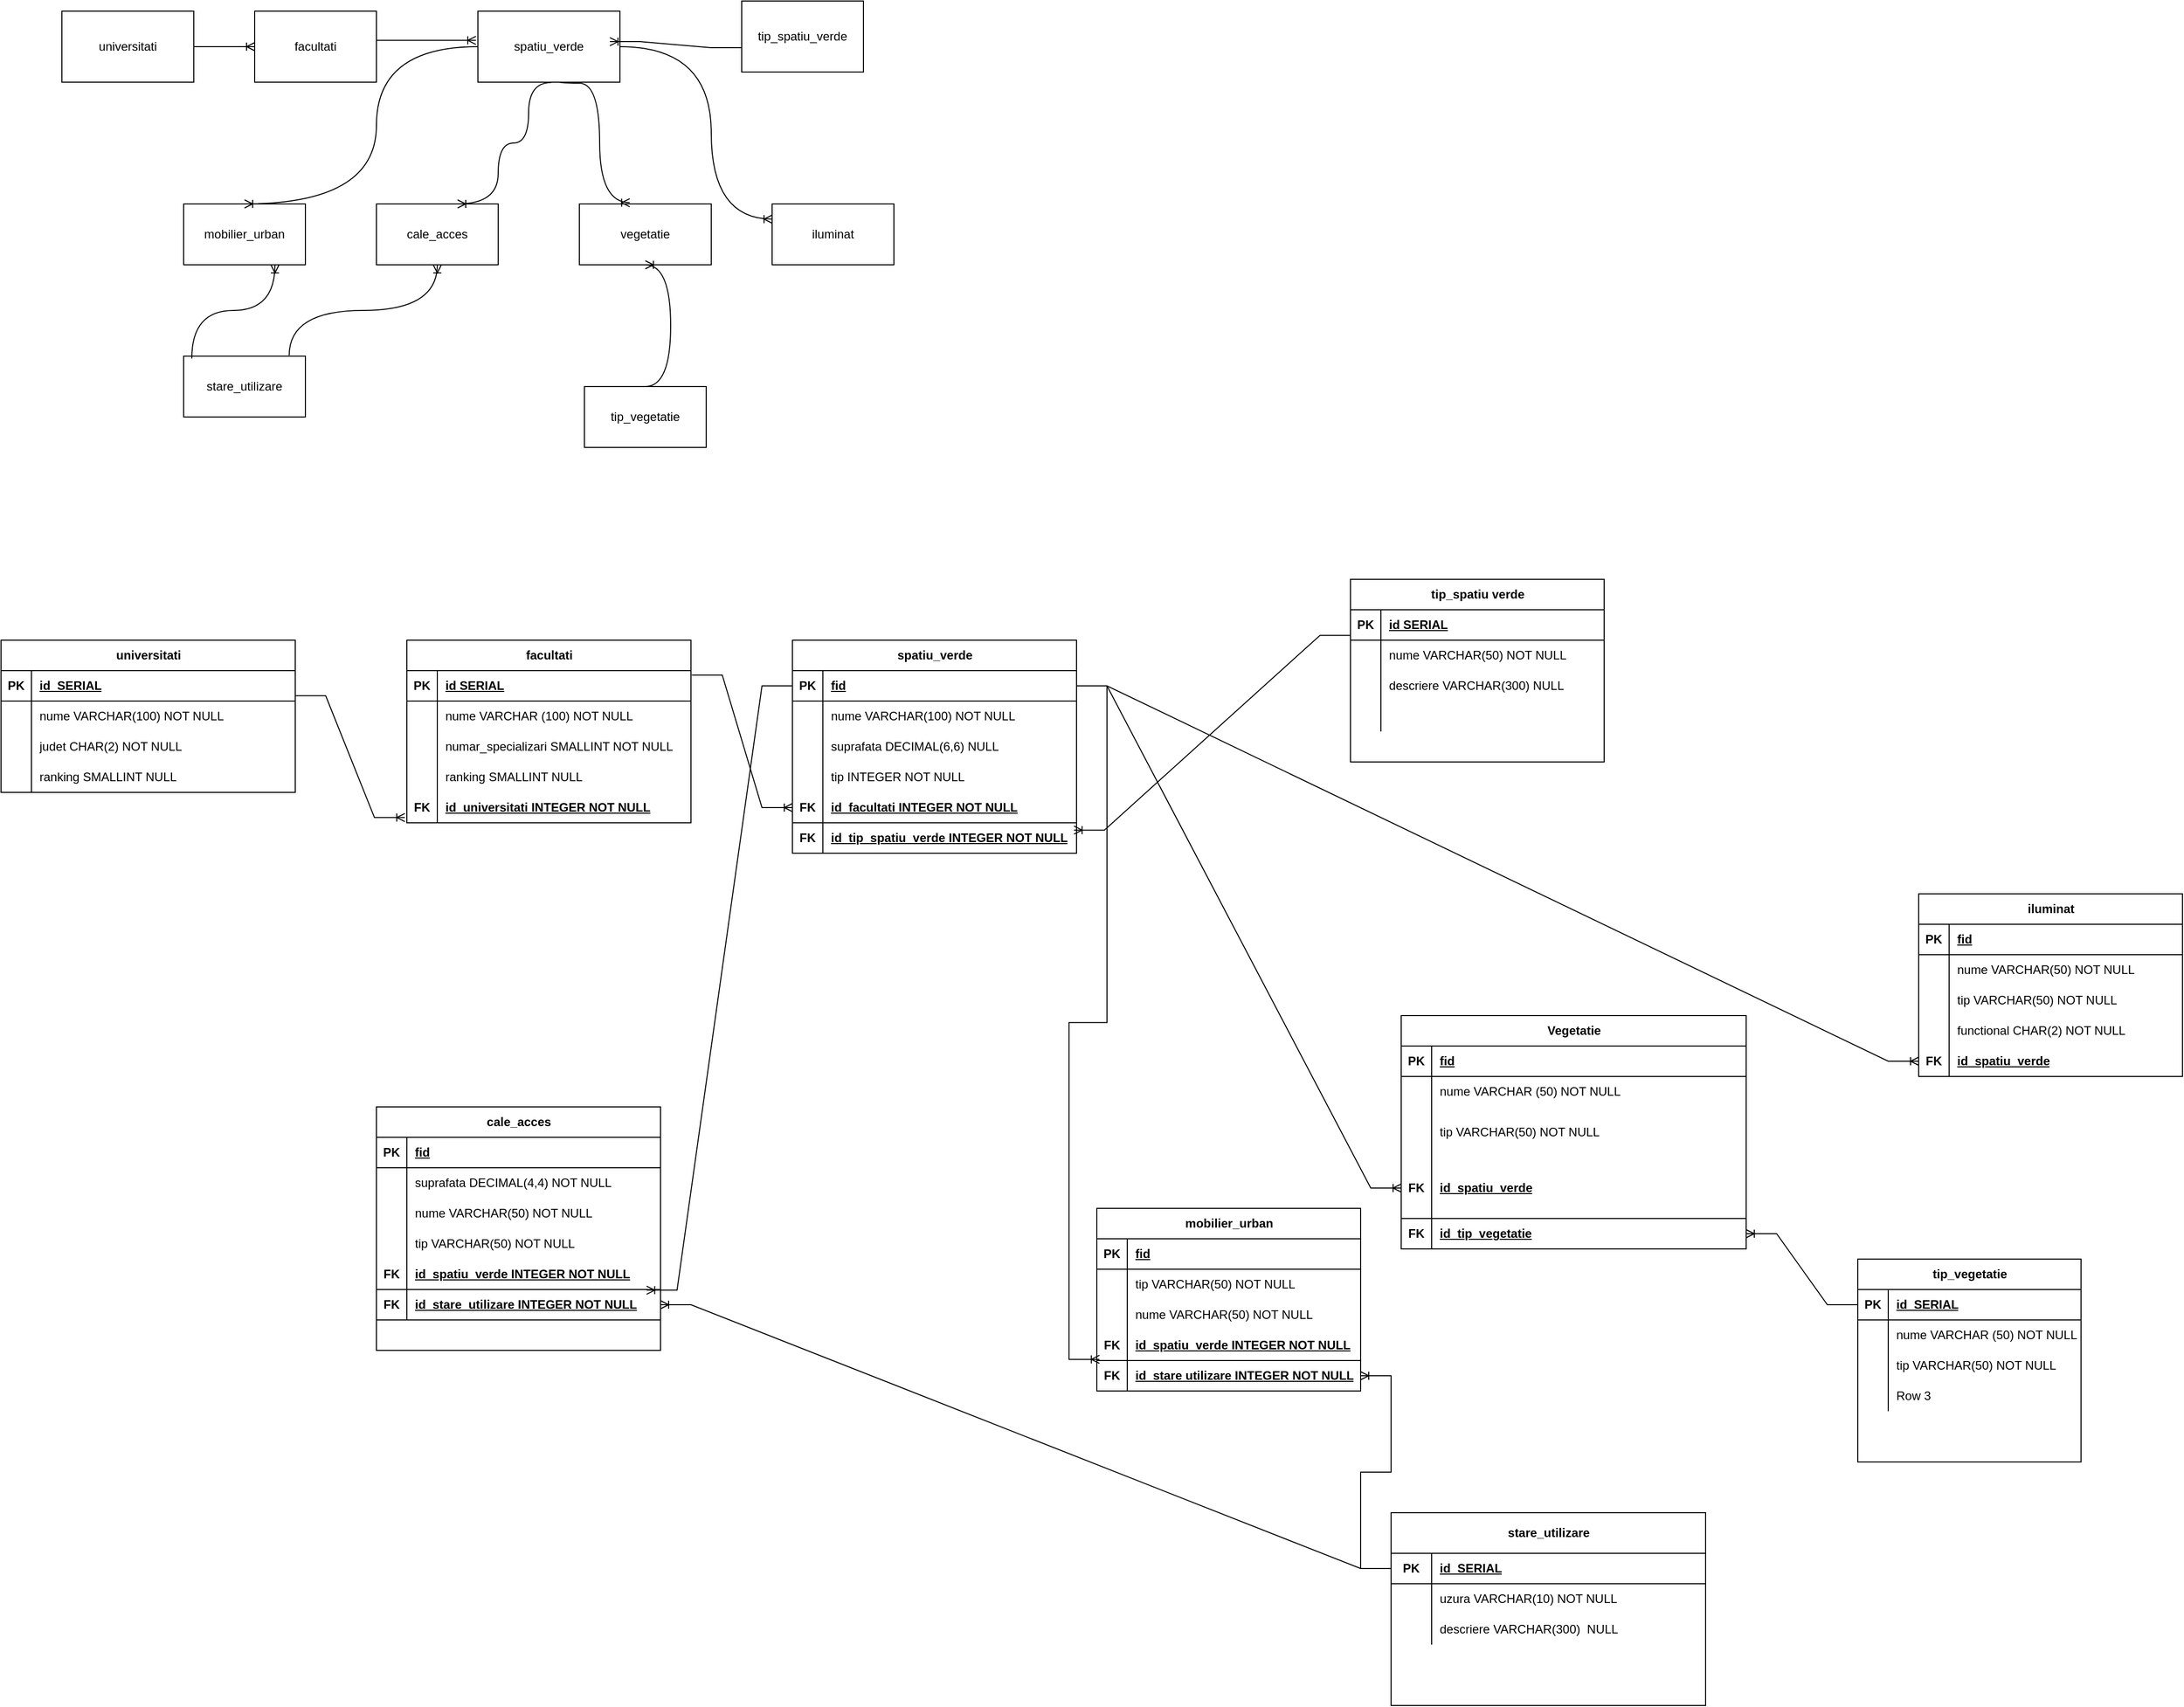 <mxfile version="24.8.9">
  <diagram name="Page-1" id="ovsEp85HabSBGQJcbjrU">
    <mxGraphModel dx="3430" dy="1044" grid="1" gridSize="10" guides="1" tooltips="1" connect="1" arrows="1" fold="1" page="1" pageScale="1" pageWidth="850" pageHeight="1100" math="0" shadow="0">
      <root>
        <mxCell id="0" />
        <mxCell id="1" parent="0" />
        <mxCell id="9S-PNt81YWXRdFytvwFS-1" value="spatiu_verde" style="rounded=0;whiteSpace=wrap;html=1;" vertex="1" parent="1">
          <mxGeometry x="440" y="90" width="140" height="70" as="geometry" />
        </mxCell>
        <mxCell id="9S-PNt81YWXRdFytvwFS-2" value="universitati" style="rounded=0;whiteSpace=wrap;html=1;" vertex="1" parent="1">
          <mxGeometry x="30" y="90" width="130" height="70" as="geometry" />
        </mxCell>
        <mxCell id="9S-PNt81YWXRdFytvwFS-3" value="facultati" style="rounded=0;whiteSpace=wrap;html=1;" vertex="1" parent="1">
          <mxGeometry x="220" y="90" width="120" height="70" as="geometry" />
        </mxCell>
        <mxCell id="9S-PNt81YWXRdFytvwFS-4" value="vegetatie" style="rounded=0;whiteSpace=wrap;html=1;" vertex="1" parent="1">
          <mxGeometry x="540" y="280" width="130" height="60" as="geometry" />
        </mxCell>
        <mxCell id="9S-PNt81YWXRdFytvwFS-5" value="tip_vegetatie" style="rounded=0;whiteSpace=wrap;html=1;" vertex="1" parent="1">
          <mxGeometry x="545" y="460" width="120" height="60" as="geometry" />
        </mxCell>
        <mxCell id="9S-PNt81YWXRdFytvwFS-6" value="mobilier_urban" style="rounded=0;whiteSpace=wrap;html=1;" vertex="1" parent="1">
          <mxGeometry x="150" y="280" width="120" height="60" as="geometry" />
        </mxCell>
        <mxCell id="9S-PNt81YWXRdFytvwFS-7" value="stare_utilizare" style="rounded=0;whiteSpace=wrap;html=1;" vertex="1" parent="1">
          <mxGeometry x="150" y="430" width="120" height="60" as="geometry" />
        </mxCell>
        <mxCell id="9S-PNt81YWXRdFytvwFS-8" value="iluminat" style="rounded=0;whiteSpace=wrap;html=1;" vertex="1" parent="1">
          <mxGeometry x="730" y="280" width="120" height="60" as="geometry" />
        </mxCell>
        <mxCell id="9S-PNt81YWXRdFytvwFS-9" value="cale_acces" style="rounded=0;whiteSpace=wrap;html=1;" vertex="1" parent="1">
          <mxGeometry x="340" y="280" width="120" height="60" as="geometry" />
        </mxCell>
        <mxCell id="9S-PNt81YWXRdFytvwFS-10" value="" style="edgeStyle=orthogonalEdgeStyle;fontSize=12;html=1;endArrow=ERoneToMany;rounded=0;entryX=0;entryY=0.5;entryDx=0;entryDy=0;curved=1;" edge="1" parent="1" source="9S-PNt81YWXRdFytvwFS-2" target="9S-PNt81YWXRdFytvwFS-3">
          <mxGeometry width="100" height="100" relative="1" as="geometry">
            <mxPoint x="470" y="330" as="sourcePoint" />
            <mxPoint x="570" y="230" as="targetPoint" />
          </mxGeometry>
        </mxCell>
        <mxCell id="9S-PNt81YWXRdFytvwFS-13" value="" style="edgeStyle=orthogonalEdgeStyle;fontSize=12;html=1;endArrow=ERoneToMany;rounded=0;exitX=0;exitY=0.5;exitDx=0;exitDy=0;entryX=0.5;entryY=0;entryDx=0;entryDy=0;curved=1;" edge="1" parent="1" source="9S-PNt81YWXRdFytvwFS-1" target="9S-PNt81YWXRdFytvwFS-6">
          <mxGeometry width="100" height="100" relative="1" as="geometry">
            <mxPoint x="425" y="110" as="sourcePoint" />
            <mxPoint x="255" y="280" as="targetPoint" />
            <Array as="points">
              <mxPoint x="340" y="125" />
              <mxPoint x="340" y="280" />
            </Array>
          </mxGeometry>
        </mxCell>
        <mxCell id="9S-PNt81YWXRdFytvwFS-14" value="" style="edgeStyle=orthogonalEdgeStyle;fontSize=12;html=1;endArrow=ERoneToMany;rounded=0;exitX=0.586;exitY=1.006;exitDx=0;exitDy=0;exitPerimeter=0;entryX=0.75;entryY=0;entryDx=0;entryDy=0;curved=1;" edge="1" parent="1">
          <mxGeometry width="100" height="100" relative="1" as="geometry">
            <mxPoint x="512.04" y="160.42" as="sourcePoint" />
            <mxPoint x="420" y="280" as="targetPoint" />
            <Array as="points">
              <mxPoint x="490" y="160" />
              <mxPoint x="490" y="220" />
              <mxPoint x="460" y="220" />
              <mxPoint x="460" y="280" />
            </Array>
          </mxGeometry>
        </mxCell>
        <mxCell id="9S-PNt81YWXRdFytvwFS-15" value="" style="edgeStyle=orthogonalEdgeStyle;fontSize=12;html=1;endArrow=ERoneToMany;rounded=0;entryX=0.382;entryY=-0.02;entryDx=0;entryDy=0;entryPerimeter=0;curved=1;" edge="1" parent="1" target="9S-PNt81YWXRdFytvwFS-4">
          <mxGeometry width="100" height="100" relative="1" as="geometry">
            <mxPoint x="520" y="160" as="sourcePoint" />
            <mxPoint x="750" y="260" as="targetPoint" />
            <Array as="points">
              <mxPoint x="520" y="161" />
              <mxPoint x="560" y="161" />
              <mxPoint x="560" y="279" />
            </Array>
          </mxGeometry>
        </mxCell>
        <mxCell id="9S-PNt81YWXRdFytvwFS-16" value="" style="edgeStyle=orthogonalEdgeStyle;fontSize=12;html=1;endArrow=ERoneToMany;rounded=0;exitX=1;exitY=0.5;exitDx=0;exitDy=0;entryX=0;entryY=0.25;entryDx=0;entryDy=0;curved=1;" edge="1" parent="1" source="9S-PNt81YWXRdFytvwFS-1" target="9S-PNt81YWXRdFytvwFS-8">
          <mxGeometry width="100" height="100" relative="1" as="geometry">
            <mxPoint x="650" y="360" as="sourcePoint" />
            <mxPoint x="750" y="260" as="targetPoint" />
            <Array as="points">
              <mxPoint x="670" y="125" />
              <mxPoint x="670" y="295" />
            </Array>
          </mxGeometry>
        </mxCell>
        <mxCell id="9S-PNt81YWXRdFytvwFS-17" value="" style="edgeStyle=orthogonalEdgeStyle;fontSize=12;html=1;endArrow=ERoneToMany;rounded=0;entryX=0.5;entryY=1;entryDx=0;entryDy=0;exitX=0.5;exitY=0;exitDx=0;exitDy=0;curved=1;" edge="1" parent="1" source="9S-PNt81YWXRdFytvwFS-5" target="9S-PNt81YWXRdFytvwFS-4">
          <mxGeometry width="100" height="100" relative="1" as="geometry">
            <mxPoint x="650" y="400" as="sourcePoint" />
            <mxPoint x="750" y="300" as="targetPoint" />
            <Array as="points">
              <mxPoint x="630" y="460" />
              <mxPoint x="630" y="340" />
            </Array>
          </mxGeometry>
        </mxCell>
        <mxCell id="9S-PNt81YWXRdFytvwFS-19" value="" style="edgeStyle=orthogonalEdgeStyle;fontSize=12;html=1;endArrow=ERoneToMany;rounded=0;exitX=1.003;exitY=0.411;exitDx=0;exitDy=0;exitPerimeter=0;entryX=-0.014;entryY=0.411;entryDx=0;entryDy=0;entryPerimeter=0;curved=1;" edge="1" parent="1" source="9S-PNt81YWXRdFytvwFS-3" target="9S-PNt81YWXRdFytvwFS-1">
          <mxGeometry width="100" height="100" relative="1" as="geometry">
            <mxPoint x="500" y="310" as="sourcePoint" />
            <mxPoint x="600" y="210" as="targetPoint" />
          </mxGeometry>
        </mxCell>
        <mxCell id="9S-PNt81YWXRdFytvwFS-20" value="" style="edgeStyle=orthogonalEdgeStyle;fontSize=12;html=1;endArrow=ERoneToMany;rounded=0;exitX=0.067;exitY=0.04;exitDx=0;exitDy=0;entryX=0.75;entryY=1;entryDx=0;entryDy=0;curved=1;exitPerimeter=0;" edge="1" parent="1" source="9S-PNt81YWXRdFytvwFS-7" target="9S-PNt81YWXRdFytvwFS-6">
          <mxGeometry width="100" height="100" relative="1" as="geometry">
            <mxPoint x="470" y="350" as="sourcePoint" />
            <mxPoint x="570" y="250" as="targetPoint" />
          </mxGeometry>
        </mxCell>
        <mxCell id="9S-PNt81YWXRdFytvwFS-21" value="" style="edgeStyle=orthogonalEdgeStyle;fontSize=12;html=1;endArrow=ERoneToMany;rounded=0;exitX=0.867;exitY=-0.013;exitDx=0;exitDy=0;exitPerimeter=0;curved=1;" edge="1" parent="1" source="9S-PNt81YWXRdFytvwFS-7" target="9S-PNt81YWXRdFytvwFS-9">
          <mxGeometry width="100" height="100" relative="1" as="geometry">
            <mxPoint x="470" y="350" as="sourcePoint" />
            <mxPoint x="570" y="250" as="targetPoint" />
          </mxGeometry>
        </mxCell>
        <mxCell id="9S-PNt81YWXRdFytvwFS-62" value="facultati" style="shape=table;startSize=30;container=1;collapsible=1;childLayout=tableLayout;fixedRows=1;rowLines=0;fontStyle=1;align=center;resizeLast=1;html=1;" vertex="1" parent="1">
          <mxGeometry x="370" y="710" width="280" height="180" as="geometry" />
        </mxCell>
        <mxCell id="9S-PNt81YWXRdFytvwFS-63" value="" style="shape=tableRow;horizontal=0;startSize=0;swimlaneHead=0;swimlaneBody=0;fillColor=none;collapsible=0;dropTarget=0;points=[[0,0.5],[1,0.5]];portConstraint=eastwest;top=0;left=0;right=0;bottom=1;" vertex="1" parent="9S-PNt81YWXRdFytvwFS-62">
          <mxGeometry y="30" width="280" height="30" as="geometry" />
        </mxCell>
        <mxCell id="9S-PNt81YWXRdFytvwFS-64" value="PK" style="shape=partialRectangle;connectable=0;fillColor=none;top=0;left=0;bottom=0;right=0;fontStyle=1;overflow=hidden;whiteSpace=wrap;html=1;" vertex="1" parent="9S-PNt81YWXRdFytvwFS-63">
          <mxGeometry width="30" height="30" as="geometry">
            <mxRectangle width="30" height="30" as="alternateBounds" />
          </mxGeometry>
        </mxCell>
        <mxCell id="9S-PNt81YWXRdFytvwFS-65" value="id SERIAL" style="shape=partialRectangle;connectable=0;fillColor=none;top=0;left=0;bottom=0;right=0;align=left;spacingLeft=6;fontStyle=5;overflow=hidden;whiteSpace=wrap;html=1;" vertex="1" parent="9S-PNt81YWXRdFytvwFS-63">
          <mxGeometry x="30" width="250" height="30" as="geometry">
            <mxRectangle width="250" height="30" as="alternateBounds" />
          </mxGeometry>
        </mxCell>
        <mxCell id="9S-PNt81YWXRdFytvwFS-66" value="" style="shape=tableRow;horizontal=0;startSize=0;swimlaneHead=0;swimlaneBody=0;fillColor=none;collapsible=0;dropTarget=0;points=[[0,0.5],[1,0.5]];portConstraint=eastwest;top=0;left=0;right=0;bottom=0;" vertex="1" parent="9S-PNt81YWXRdFytvwFS-62">
          <mxGeometry y="60" width="280" height="30" as="geometry" />
        </mxCell>
        <mxCell id="9S-PNt81YWXRdFytvwFS-67" value="" style="shape=partialRectangle;connectable=0;fillColor=none;top=0;left=0;bottom=0;right=0;editable=1;overflow=hidden;whiteSpace=wrap;html=1;" vertex="1" parent="9S-PNt81YWXRdFytvwFS-66">
          <mxGeometry width="30" height="30" as="geometry">
            <mxRectangle width="30" height="30" as="alternateBounds" />
          </mxGeometry>
        </mxCell>
        <mxCell id="9S-PNt81YWXRdFytvwFS-68" value="nume VARCHAR (100) NOT NULL" style="shape=partialRectangle;connectable=0;fillColor=none;top=0;left=0;bottom=0;right=0;align=left;spacingLeft=6;overflow=hidden;whiteSpace=wrap;html=1;" vertex="1" parent="9S-PNt81YWXRdFytvwFS-66">
          <mxGeometry x="30" width="250" height="30" as="geometry">
            <mxRectangle width="250" height="30" as="alternateBounds" />
          </mxGeometry>
        </mxCell>
        <mxCell id="9S-PNt81YWXRdFytvwFS-69" value="" style="shape=tableRow;horizontal=0;startSize=0;swimlaneHead=0;swimlaneBody=0;fillColor=none;collapsible=0;dropTarget=0;points=[[0,0.5],[1,0.5]];portConstraint=eastwest;top=0;left=0;right=0;bottom=0;" vertex="1" parent="9S-PNt81YWXRdFytvwFS-62">
          <mxGeometry y="90" width="280" height="30" as="geometry" />
        </mxCell>
        <mxCell id="9S-PNt81YWXRdFytvwFS-70" value="" style="shape=partialRectangle;connectable=0;fillColor=none;top=0;left=0;bottom=0;right=0;editable=1;overflow=hidden;whiteSpace=wrap;html=1;" vertex="1" parent="9S-PNt81YWXRdFytvwFS-69">
          <mxGeometry width="30" height="30" as="geometry">
            <mxRectangle width="30" height="30" as="alternateBounds" />
          </mxGeometry>
        </mxCell>
        <mxCell id="9S-PNt81YWXRdFytvwFS-71" value="numar_specializari SMALLINT NOT NULL" style="shape=partialRectangle;connectable=0;fillColor=none;top=0;left=0;bottom=0;right=0;align=left;spacingLeft=6;overflow=hidden;whiteSpace=wrap;html=1;" vertex="1" parent="9S-PNt81YWXRdFytvwFS-69">
          <mxGeometry x="30" width="250" height="30" as="geometry">
            <mxRectangle width="250" height="30" as="alternateBounds" />
          </mxGeometry>
        </mxCell>
        <mxCell id="9S-PNt81YWXRdFytvwFS-72" value="" style="shape=tableRow;horizontal=0;startSize=0;swimlaneHead=0;swimlaneBody=0;fillColor=none;collapsible=0;dropTarget=0;points=[[0,0.5],[1,0.5]];portConstraint=eastwest;top=0;left=0;right=0;bottom=0;" vertex="1" parent="9S-PNt81YWXRdFytvwFS-62">
          <mxGeometry y="120" width="280" height="30" as="geometry" />
        </mxCell>
        <mxCell id="9S-PNt81YWXRdFytvwFS-73" value="" style="shape=partialRectangle;connectable=0;fillColor=none;top=0;left=0;bottom=0;right=0;editable=1;overflow=hidden;whiteSpace=wrap;html=1;" vertex="1" parent="9S-PNt81YWXRdFytvwFS-72">
          <mxGeometry width="30" height="30" as="geometry">
            <mxRectangle width="30" height="30" as="alternateBounds" />
          </mxGeometry>
        </mxCell>
        <mxCell id="9S-PNt81YWXRdFytvwFS-74" value="ranking SMALLINT NULL" style="shape=partialRectangle;connectable=0;fillColor=none;top=0;left=0;bottom=0;right=0;align=left;spacingLeft=6;overflow=hidden;whiteSpace=wrap;html=1;" vertex="1" parent="9S-PNt81YWXRdFytvwFS-72">
          <mxGeometry x="30" width="250" height="30" as="geometry">
            <mxRectangle width="250" height="30" as="alternateBounds" />
          </mxGeometry>
        </mxCell>
        <mxCell id="9S-PNt81YWXRdFytvwFS-88" value="" style="shape=tableRow;horizontal=0;startSize=0;swimlaneHead=0;swimlaneBody=0;fillColor=none;collapsible=0;dropTarget=0;points=[[0,0.5],[1,0.5]];portConstraint=eastwest;top=0;left=0;right=0;bottom=1;" vertex="1" parent="9S-PNt81YWXRdFytvwFS-62">
          <mxGeometry y="150" width="280" height="30" as="geometry" />
        </mxCell>
        <mxCell id="9S-PNt81YWXRdFytvwFS-89" value="FK" style="shape=partialRectangle;connectable=0;fillColor=none;top=0;left=0;bottom=0;right=0;fontStyle=1;overflow=hidden;whiteSpace=wrap;html=1;" vertex="1" parent="9S-PNt81YWXRdFytvwFS-88">
          <mxGeometry width="30" height="30" as="geometry">
            <mxRectangle width="30" height="30" as="alternateBounds" />
          </mxGeometry>
        </mxCell>
        <mxCell id="9S-PNt81YWXRdFytvwFS-90" value="id_universitati INTEGER NOT NULL" style="shape=partialRectangle;connectable=0;fillColor=none;top=0;left=0;bottom=0;right=0;align=left;spacingLeft=6;fontStyle=5;overflow=hidden;whiteSpace=wrap;html=1;" vertex="1" parent="9S-PNt81YWXRdFytvwFS-88">
          <mxGeometry x="30" width="250" height="30" as="geometry">
            <mxRectangle width="250" height="30" as="alternateBounds" />
          </mxGeometry>
        </mxCell>
        <mxCell id="9S-PNt81YWXRdFytvwFS-91" value="" style="edgeStyle=entityRelationEdgeStyle;fontSize=12;html=1;endArrow=ERoneToMany;rounded=0;exitX=1;exitY=0.827;exitDx=0;exitDy=0;entryX=-0.007;entryY=0.827;entryDx=0;entryDy=0;entryPerimeter=0;exitPerimeter=0;" edge="1" parent="1" source="9S-PNt81YWXRdFytvwFS-146" target="9S-PNt81YWXRdFytvwFS-88">
          <mxGeometry width="100" height="100" relative="1" as="geometry">
            <mxPoint x="270" y="682.59" as="sourcePoint" />
            <mxPoint x="740" y="510" as="targetPoint" />
          </mxGeometry>
        </mxCell>
        <mxCell id="9S-PNt81YWXRdFytvwFS-109" value="spatiu_verde" style="shape=table;startSize=30;container=1;collapsible=1;childLayout=tableLayout;fixedRows=1;rowLines=0;fontStyle=1;align=center;resizeLast=1;html=1;" vertex="1" parent="1">
          <mxGeometry x="750" y="710" width="280" height="210" as="geometry" />
        </mxCell>
        <mxCell id="9S-PNt81YWXRdFytvwFS-110" value="" style="shape=tableRow;horizontal=0;startSize=0;swimlaneHead=0;swimlaneBody=0;fillColor=none;collapsible=0;dropTarget=0;points=[[0,0.5],[1,0.5]];portConstraint=eastwest;top=0;left=0;right=0;bottom=1;" vertex="1" parent="9S-PNt81YWXRdFytvwFS-109">
          <mxGeometry y="30" width="280" height="30" as="geometry" />
        </mxCell>
        <mxCell id="9S-PNt81YWXRdFytvwFS-111" value="PK" style="shape=partialRectangle;connectable=0;fillColor=none;top=0;left=0;bottom=0;right=0;fontStyle=1;overflow=hidden;whiteSpace=wrap;html=1;" vertex="1" parent="9S-PNt81YWXRdFytvwFS-110">
          <mxGeometry width="30" height="30" as="geometry">
            <mxRectangle width="30" height="30" as="alternateBounds" />
          </mxGeometry>
        </mxCell>
        <mxCell id="9S-PNt81YWXRdFytvwFS-112" value="fid" style="shape=partialRectangle;connectable=0;fillColor=none;top=0;left=0;bottom=0;right=0;align=left;spacingLeft=6;fontStyle=5;overflow=hidden;whiteSpace=wrap;html=1;" vertex="1" parent="9S-PNt81YWXRdFytvwFS-110">
          <mxGeometry x="30" width="250" height="30" as="geometry">
            <mxRectangle width="250" height="30" as="alternateBounds" />
          </mxGeometry>
        </mxCell>
        <mxCell id="9S-PNt81YWXRdFytvwFS-113" value="" style="shape=tableRow;horizontal=0;startSize=0;swimlaneHead=0;swimlaneBody=0;fillColor=none;collapsible=0;dropTarget=0;points=[[0,0.5],[1,0.5]];portConstraint=eastwest;top=0;left=0;right=0;bottom=0;" vertex="1" parent="9S-PNt81YWXRdFytvwFS-109">
          <mxGeometry y="60" width="280" height="30" as="geometry" />
        </mxCell>
        <mxCell id="9S-PNt81YWXRdFytvwFS-114" value="" style="shape=partialRectangle;connectable=0;fillColor=none;top=0;left=0;bottom=0;right=0;editable=1;overflow=hidden;whiteSpace=wrap;html=1;" vertex="1" parent="9S-PNt81YWXRdFytvwFS-113">
          <mxGeometry width="30" height="30" as="geometry">
            <mxRectangle width="30" height="30" as="alternateBounds" />
          </mxGeometry>
        </mxCell>
        <mxCell id="9S-PNt81YWXRdFytvwFS-115" value="nume VARCHAR(100) NOT NULL" style="shape=partialRectangle;connectable=0;fillColor=none;top=0;left=0;bottom=0;right=0;align=left;spacingLeft=6;overflow=hidden;whiteSpace=wrap;html=1;" vertex="1" parent="9S-PNt81YWXRdFytvwFS-113">
          <mxGeometry x="30" width="250" height="30" as="geometry">
            <mxRectangle width="250" height="30" as="alternateBounds" />
          </mxGeometry>
        </mxCell>
        <mxCell id="9S-PNt81YWXRdFytvwFS-116" value="" style="shape=tableRow;horizontal=0;startSize=0;swimlaneHead=0;swimlaneBody=0;fillColor=none;collapsible=0;dropTarget=0;points=[[0,0.5],[1,0.5]];portConstraint=eastwest;top=0;left=0;right=0;bottom=0;" vertex="1" parent="9S-PNt81YWXRdFytvwFS-109">
          <mxGeometry y="90" width="280" height="30" as="geometry" />
        </mxCell>
        <mxCell id="9S-PNt81YWXRdFytvwFS-117" value="" style="shape=partialRectangle;connectable=0;fillColor=none;top=0;left=0;bottom=0;right=0;editable=1;overflow=hidden;whiteSpace=wrap;html=1;" vertex="1" parent="9S-PNt81YWXRdFytvwFS-116">
          <mxGeometry width="30" height="30" as="geometry">
            <mxRectangle width="30" height="30" as="alternateBounds" />
          </mxGeometry>
        </mxCell>
        <mxCell id="9S-PNt81YWXRdFytvwFS-118" value="suprafata DECIMAL(6,6) NULL" style="shape=partialRectangle;connectable=0;fillColor=none;top=0;left=0;bottom=0;right=0;align=left;spacingLeft=6;overflow=hidden;whiteSpace=wrap;html=1;" vertex="1" parent="9S-PNt81YWXRdFytvwFS-116">
          <mxGeometry x="30" width="250" height="30" as="geometry">
            <mxRectangle width="250" height="30" as="alternateBounds" />
          </mxGeometry>
        </mxCell>
        <mxCell id="9S-PNt81YWXRdFytvwFS-119" value="" style="shape=tableRow;horizontal=0;startSize=0;swimlaneHead=0;swimlaneBody=0;fillColor=none;collapsible=0;dropTarget=0;points=[[0,0.5],[1,0.5]];portConstraint=eastwest;top=0;left=0;right=0;bottom=0;" vertex="1" parent="9S-PNt81YWXRdFytvwFS-109">
          <mxGeometry y="120" width="280" height="30" as="geometry" />
        </mxCell>
        <mxCell id="9S-PNt81YWXRdFytvwFS-120" value="" style="shape=partialRectangle;connectable=0;fillColor=none;top=0;left=0;bottom=0;right=0;editable=1;overflow=hidden;whiteSpace=wrap;html=1;" vertex="1" parent="9S-PNt81YWXRdFytvwFS-119">
          <mxGeometry width="30" height="30" as="geometry">
            <mxRectangle width="30" height="30" as="alternateBounds" />
          </mxGeometry>
        </mxCell>
        <mxCell id="9S-PNt81YWXRdFytvwFS-121" value="tip INTEGER NOT NULL" style="shape=partialRectangle;connectable=0;fillColor=none;top=0;left=0;bottom=0;right=0;align=left;spacingLeft=6;overflow=hidden;whiteSpace=wrap;html=1;" vertex="1" parent="9S-PNt81YWXRdFytvwFS-119">
          <mxGeometry x="30" width="250" height="30" as="geometry">
            <mxRectangle width="250" height="30" as="alternateBounds" />
          </mxGeometry>
        </mxCell>
        <mxCell id="9S-PNt81YWXRdFytvwFS-122" value="" style="shape=tableRow;horizontal=0;startSize=0;swimlaneHead=0;swimlaneBody=0;fillColor=none;collapsible=0;dropTarget=0;points=[[0,0.5],[1,0.5]];portConstraint=eastwest;top=0;left=0;right=0;bottom=1;" vertex="1" parent="9S-PNt81YWXRdFytvwFS-109">
          <mxGeometry y="150" width="280" height="30" as="geometry" />
        </mxCell>
        <mxCell id="9S-PNt81YWXRdFytvwFS-123" value="FK" style="shape=partialRectangle;connectable=0;fillColor=none;top=0;left=0;bottom=0;right=0;fontStyle=1;overflow=hidden;whiteSpace=wrap;html=1;" vertex="1" parent="9S-PNt81YWXRdFytvwFS-122">
          <mxGeometry width="30" height="30" as="geometry">
            <mxRectangle width="30" height="30" as="alternateBounds" />
          </mxGeometry>
        </mxCell>
        <mxCell id="9S-PNt81YWXRdFytvwFS-124" value="id_facultati INTEGER NOT NULL" style="shape=partialRectangle;connectable=0;fillColor=none;top=0;left=0;bottom=0;right=0;align=left;spacingLeft=6;fontStyle=5;overflow=hidden;whiteSpace=wrap;html=1;" vertex="1" parent="9S-PNt81YWXRdFytvwFS-122">
          <mxGeometry x="30" width="250" height="30" as="geometry">
            <mxRectangle width="250" height="30" as="alternateBounds" />
          </mxGeometry>
        </mxCell>
        <mxCell id="9S-PNt81YWXRdFytvwFS-141" value="" style="shape=tableRow;horizontal=0;startSize=0;swimlaneHead=0;swimlaneBody=0;fillColor=none;collapsible=0;dropTarget=0;points=[[0,0.5],[1,0.5]];portConstraint=eastwest;top=0;left=0;right=0;bottom=1;" vertex="1" parent="9S-PNt81YWXRdFytvwFS-109">
          <mxGeometry y="180" width="280" height="30" as="geometry" />
        </mxCell>
        <mxCell id="9S-PNt81YWXRdFytvwFS-142" value="FK" style="shape=partialRectangle;connectable=0;fillColor=none;top=0;left=0;bottom=0;right=0;fontStyle=1;overflow=hidden;whiteSpace=wrap;html=1;" vertex="1" parent="9S-PNt81YWXRdFytvwFS-141">
          <mxGeometry width="30" height="30" as="geometry">
            <mxRectangle width="30" height="30" as="alternateBounds" />
          </mxGeometry>
        </mxCell>
        <mxCell id="9S-PNt81YWXRdFytvwFS-143" value="id_tip_spatiu_verde INTEGER NOT NULL" style="shape=partialRectangle;connectable=0;fillColor=none;top=0;left=0;bottom=0;right=0;align=left;spacingLeft=6;fontStyle=5;overflow=hidden;whiteSpace=wrap;html=1;" vertex="1" parent="9S-PNt81YWXRdFytvwFS-141">
          <mxGeometry x="30" width="250" height="30" as="geometry">
            <mxRectangle width="250" height="30" as="alternateBounds" />
          </mxGeometry>
        </mxCell>
        <mxCell id="9S-PNt81YWXRdFytvwFS-125" value="" style="edgeStyle=entityRelationEdgeStyle;fontSize=12;html=1;endArrow=ERoneToMany;rounded=0;exitX=1.003;exitY=0.147;exitDx=0;exitDy=0;exitPerimeter=0;" edge="1" parent="1" source="9S-PNt81YWXRdFytvwFS-63" target="9S-PNt81YWXRdFytvwFS-122">
          <mxGeometry width="100" height="100" relative="1" as="geometry">
            <mxPoint x="740" y="870" as="sourcePoint" />
            <mxPoint x="743" y="870" as="targetPoint" />
          </mxGeometry>
        </mxCell>
        <mxCell id="9S-PNt81YWXRdFytvwFS-126" value="tip_spatiu_verde" style="whiteSpace=wrap;html=1;align=center;" vertex="1" parent="1">
          <mxGeometry x="700" y="80" width="120" height="70" as="geometry" />
        </mxCell>
        <mxCell id="9S-PNt81YWXRdFytvwFS-127" value="" style="edgeStyle=entityRelationEdgeStyle;fontSize=12;html=1;endArrow=ERoneToMany;rounded=0;exitX=-0.003;exitY=0.657;exitDx=0;exitDy=0;exitPerimeter=0;entryX=0.929;entryY=0.429;entryDx=0;entryDy=0;entryPerimeter=0;" edge="1" parent="1" source="9S-PNt81YWXRdFytvwFS-126" target="9S-PNt81YWXRdFytvwFS-1">
          <mxGeometry width="100" height="100" relative="1" as="geometry">
            <mxPoint x="680" y="210" as="sourcePoint" />
            <mxPoint x="780" y="110" as="targetPoint" />
          </mxGeometry>
        </mxCell>
        <mxCell id="9S-PNt81YWXRdFytvwFS-128" value="tip_spatiu verde" style="shape=table;startSize=30;container=1;collapsible=1;childLayout=tableLayout;fixedRows=1;rowLines=0;fontStyle=1;align=center;resizeLast=1;html=1;" vertex="1" parent="1">
          <mxGeometry x="1300" y="650" width="250" height="180" as="geometry" />
        </mxCell>
        <mxCell id="9S-PNt81YWXRdFytvwFS-129" value="" style="shape=tableRow;horizontal=0;startSize=0;swimlaneHead=0;swimlaneBody=0;fillColor=none;collapsible=0;dropTarget=0;points=[[0,0.5],[1,0.5]];portConstraint=eastwest;top=0;left=0;right=0;bottom=1;" vertex="1" parent="9S-PNt81YWXRdFytvwFS-128">
          <mxGeometry y="30" width="250" height="30" as="geometry" />
        </mxCell>
        <mxCell id="9S-PNt81YWXRdFytvwFS-130" value="PK" style="shape=partialRectangle;connectable=0;fillColor=none;top=0;left=0;bottom=0;right=0;fontStyle=1;overflow=hidden;whiteSpace=wrap;html=1;" vertex="1" parent="9S-PNt81YWXRdFytvwFS-129">
          <mxGeometry width="30" height="30" as="geometry">
            <mxRectangle width="30" height="30" as="alternateBounds" />
          </mxGeometry>
        </mxCell>
        <mxCell id="9S-PNt81YWXRdFytvwFS-131" value="id SERIAL" style="shape=partialRectangle;connectable=0;fillColor=none;top=0;left=0;bottom=0;right=0;align=left;spacingLeft=6;fontStyle=5;overflow=hidden;whiteSpace=wrap;html=1;" vertex="1" parent="9S-PNt81YWXRdFytvwFS-129">
          <mxGeometry x="30" width="220" height="30" as="geometry">
            <mxRectangle width="220" height="30" as="alternateBounds" />
          </mxGeometry>
        </mxCell>
        <mxCell id="9S-PNt81YWXRdFytvwFS-132" value="" style="shape=tableRow;horizontal=0;startSize=0;swimlaneHead=0;swimlaneBody=0;fillColor=none;collapsible=0;dropTarget=0;points=[[0,0.5],[1,0.5]];portConstraint=eastwest;top=0;left=0;right=0;bottom=0;" vertex="1" parent="9S-PNt81YWXRdFytvwFS-128">
          <mxGeometry y="60" width="250" height="30" as="geometry" />
        </mxCell>
        <mxCell id="9S-PNt81YWXRdFytvwFS-133" value="" style="shape=partialRectangle;connectable=0;fillColor=none;top=0;left=0;bottom=0;right=0;editable=1;overflow=hidden;whiteSpace=wrap;html=1;" vertex="1" parent="9S-PNt81YWXRdFytvwFS-132">
          <mxGeometry width="30" height="30" as="geometry">
            <mxRectangle width="30" height="30" as="alternateBounds" />
          </mxGeometry>
        </mxCell>
        <mxCell id="9S-PNt81YWXRdFytvwFS-134" value="nume VARCHAR(50) NOT NULL" style="shape=partialRectangle;connectable=0;fillColor=none;top=0;left=0;bottom=0;right=0;align=left;spacingLeft=6;overflow=hidden;whiteSpace=wrap;html=1;" vertex="1" parent="9S-PNt81YWXRdFytvwFS-132">
          <mxGeometry x="30" width="220" height="30" as="geometry">
            <mxRectangle width="220" height="30" as="alternateBounds" />
          </mxGeometry>
        </mxCell>
        <mxCell id="9S-PNt81YWXRdFytvwFS-135" value="" style="shape=tableRow;horizontal=0;startSize=0;swimlaneHead=0;swimlaneBody=0;fillColor=none;collapsible=0;dropTarget=0;points=[[0,0.5],[1,0.5]];portConstraint=eastwest;top=0;left=0;right=0;bottom=0;" vertex="1" parent="9S-PNt81YWXRdFytvwFS-128">
          <mxGeometry y="90" width="250" height="30" as="geometry" />
        </mxCell>
        <mxCell id="9S-PNt81YWXRdFytvwFS-136" value="" style="shape=partialRectangle;connectable=0;fillColor=none;top=0;left=0;bottom=0;right=0;editable=1;overflow=hidden;whiteSpace=wrap;html=1;" vertex="1" parent="9S-PNt81YWXRdFytvwFS-135">
          <mxGeometry width="30" height="30" as="geometry">
            <mxRectangle width="30" height="30" as="alternateBounds" />
          </mxGeometry>
        </mxCell>
        <mxCell id="9S-PNt81YWXRdFytvwFS-137" value="descriere VARCHAR(300) NULL" style="shape=partialRectangle;connectable=0;fillColor=none;top=0;left=0;bottom=0;right=0;align=left;spacingLeft=6;overflow=hidden;whiteSpace=wrap;html=1;" vertex="1" parent="9S-PNt81YWXRdFytvwFS-135">
          <mxGeometry x="30" width="220" height="30" as="geometry">
            <mxRectangle width="220" height="30" as="alternateBounds" />
          </mxGeometry>
        </mxCell>
        <mxCell id="9S-PNt81YWXRdFytvwFS-138" value="" style="shape=tableRow;horizontal=0;startSize=0;swimlaneHead=0;swimlaneBody=0;fillColor=none;collapsible=0;dropTarget=0;points=[[0,0.5],[1,0.5]];portConstraint=eastwest;top=0;left=0;right=0;bottom=0;" vertex="1" parent="9S-PNt81YWXRdFytvwFS-128">
          <mxGeometry y="120" width="250" height="30" as="geometry" />
        </mxCell>
        <mxCell id="9S-PNt81YWXRdFytvwFS-139" value="" style="shape=partialRectangle;connectable=0;fillColor=none;top=0;left=0;bottom=0;right=0;editable=1;overflow=hidden;whiteSpace=wrap;html=1;" vertex="1" parent="9S-PNt81YWXRdFytvwFS-138">
          <mxGeometry width="30" height="30" as="geometry">
            <mxRectangle width="30" height="30" as="alternateBounds" />
          </mxGeometry>
        </mxCell>
        <mxCell id="9S-PNt81YWXRdFytvwFS-140" value="" style="shape=partialRectangle;connectable=0;fillColor=none;top=0;left=0;bottom=0;right=0;align=left;spacingLeft=6;overflow=hidden;whiteSpace=wrap;html=1;" vertex="1" parent="9S-PNt81YWXRdFytvwFS-138">
          <mxGeometry x="30" width="220" height="30" as="geometry">
            <mxRectangle width="220" height="30" as="alternateBounds" />
          </mxGeometry>
        </mxCell>
        <mxCell id="9S-PNt81YWXRdFytvwFS-145" value="universitati" style="shape=table;startSize=30;container=1;collapsible=1;childLayout=tableLayout;fixedRows=1;rowLines=0;fontStyle=1;align=center;resizeLast=1;html=1;" vertex="1" parent="1">
          <mxGeometry x="-30" y="710" width="290" height="150" as="geometry" />
        </mxCell>
        <mxCell id="9S-PNt81YWXRdFytvwFS-146" value="" style="shape=tableRow;horizontal=0;startSize=0;swimlaneHead=0;swimlaneBody=0;fillColor=none;collapsible=0;dropTarget=0;points=[[0,0.5],[1,0.5]];portConstraint=eastwest;top=0;left=0;right=0;bottom=1;" vertex="1" parent="9S-PNt81YWXRdFytvwFS-145">
          <mxGeometry y="30" width="290" height="30" as="geometry" />
        </mxCell>
        <mxCell id="9S-PNt81YWXRdFytvwFS-147" value="PK" style="shape=partialRectangle;connectable=0;fillColor=none;top=0;left=0;bottom=0;right=0;fontStyle=1;overflow=hidden;whiteSpace=wrap;html=1;" vertex="1" parent="9S-PNt81YWXRdFytvwFS-146">
          <mxGeometry width="30" height="30" as="geometry">
            <mxRectangle width="30" height="30" as="alternateBounds" />
          </mxGeometry>
        </mxCell>
        <mxCell id="9S-PNt81YWXRdFytvwFS-148" value="id_SERIAL" style="shape=partialRectangle;connectable=0;fillColor=none;top=0;left=0;bottom=0;right=0;align=left;spacingLeft=6;fontStyle=5;overflow=hidden;whiteSpace=wrap;html=1;" vertex="1" parent="9S-PNt81YWXRdFytvwFS-146">
          <mxGeometry x="30" width="260" height="30" as="geometry">
            <mxRectangle width="260" height="30" as="alternateBounds" />
          </mxGeometry>
        </mxCell>
        <mxCell id="9S-PNt81YWXRdFytvwFS-149" value="" style="shape=tableRow;horizontal=0;startSize=0;swimlaneHead=0;swimlaneBody=0;fillColor=none;collapsible=0;dropTarget=0;points=[[0,0.5],[1,0.5]];portConstraint=eastwest;top=0;left=0;right=0;bottom=0;" vertex="1" parent="9S-PNt81YWXRdFytvwFS-145">
          <mxGeometry y="60" width="290" height="30" as="geometry" />
        </mxCell>
        <mxCell id="9S-PNt81YWXRdFytvwFS-150" value="" style="shape=partialRectangle;connectable=0;fillColor=none;top=0;left=0;bottom=0;right=0;editable=1;overflow=hidden;whiteSpace=wrap;html=1;" vertex="1" parent="9S-PNt81YWXRdFytvwFS-149">
          <mxGeometry width="30" height="30" as="geometry">
            <mxRectangle width="30" height="30" as="alternateBounds" />
          </mxGeometry>
        </mxCell>
        <mxCell id="9S-PNt81YWXRdFytvwFS-151" value="nume VARCHAR(100) NOT NULL" style="shape=partialRectangle;connectable=0;fillColor=none;top=0;left=0;bottom=0;right=0;align=left;spacingLeft=6;overflow=hidden;whiteSpace=wrap;html=1;" vertex="1" parent="9S-PNt81YWXRdFytvwFS-149">
          <mxGeometry x="30" width="260" height="30" as="geometry">
            <mxRectangle width="260" height="30" as="alternateBounds" />
          </mxGeometry>
        </mxCell>
        <mxCell id="9S-PNt81YWXRdFytvwFS-152" value="" style="shape=tableRow;horizontal=0;startSize=0;swimlaneHead=0;swimlaneBody=0;fillColor=none;collapsible=0;dropTarget=0;points=[[0,0.5],[1,0.5]];portConstraint=eastwest;top=0;left=0;right=0;bottom=0;" vertex="1" parent="9S-PNt81YWXRdFytvwFS-145">
          <mxGeometry y="90" width="290" height="30" as="geometry" />
        </mxCell>
        <mxCell id="9S-PNt81YWXRdFytvwFS-153" value="" style="shape=partialRectangle;connectable=0;fillColor=none;top=0;left=0;bottom=0;right=0;editable=1;overflow=hidden;whiteSpace=wrap;html=1;" vertex="1" parent="9S-PNt81YWXRdFytvwFS-152">
          <mxGeometry width="30" height="30" as="geometry">
            <mxRectangle width="30" height="30" as="alternateBounds" />
          </mxGeometry>
        </mxCell>
        <mxCell id="9S-PNt81YWXRdFytvwFS-154" value="judet CHAR(2) NOT NULL" style="shape=partialRectangle;connectable=0;fillColor=none;top=0;left=0;bottom=0;right=0;align=left;spacingLeft=6;overflow=hidden;whiteSpace=wrap;html=1;" vertex="1" parent="9S-PNt81YWXRdFytvwFS-152">
          <mxGeometry x="30" width="260" height="30" as="geometry">
            <mxRectangle width="260" height="30" as="alternateBounds" />
          </mxGeometry>
        </mxCell>
        <mxCell id="9S-PNt81YWXRdFytvwFS-155" value="" style="shape=tableRow;horizontal=0;startSize=0;swimlaneHead=0;swimlaneBody=0;fillColor=none;collapsible=0;dropTarget=0;points=[[0,0.5],[1,0.5]];portConstraint=eastwest;top=0;left=0;right=0;bottom=0;" vertex="1" parent="9S-PNt81YWXRdFytvwFS-145">
          <mxGeometry y="120" width="290" height="30" as="geometry" />
        </mxCell>
        <mxCell id="9S-PNt81YWXRdFytvwFS-156" value="" style="shape=partialRectangle;connectable=0;fillColor=none;top=0;left=0;bottom=0;right=0;editable=1;overflow=hidden;whiteSpace=wrap;html=1;" vertex="1" parent="9S-PNt81YWXRdFytvwFS-155">
          <mxGeometry width="30" height="30" as="geometry">
            <mxRectangle width="30" height="30" as="alternateBounds" />
          </mxGeometry>
        </mxCell>
        <mxCell id="9S-PNt81YWXRdFytvwFS-157" value="ranking SMALLINT NULL" style="shape=partialRectangle;connectable=0;fillColor=none;top=0;left=0;bottom=0;right=0;align=left;spacingLeft=6;overflow=hidden;whiteSpace=wrap;html=1;" vertex="1" parent="9S-PNt81YWXRdFytvwFS-155">
          <mxGeometry x="30" width="260" height="30" as="geometry">
            <mxRectangle width="260" height="30" as="alternateBounds" />
          </mxGeometry>
        </mxCell>
        <mxCell id="9S-PNt81YWXRdFytvwFS-161" value="" style="edgeStyle=entityRelationEdgeStyle;fontSize=12;html=1;endArrow=ERoneToMany;rounded=0;exitX=0;exitY=0.84;exitDx=0;exitDy=0;exitPerimeter=0;entryX=0.991;entryY=0.24;entryDx=0;entryDy=0;entryPerimeter=0;" edge="1" parent="1" source="9S-PNt81YWXRdFytvwFS-129" target="9S-PNt81YWXRdFytvwFS-141">
          <mxGeometry width="100" height="100" relative="1" as="geometry">
            <mxPoint x="990" y="790" as="sourcePoint" />
            <mxPoint x="1090" y="690" as="targetPoint" />
          </mxGeometry>
        </mxCell>
        <mxCell id="9S-PNt81YWXRdFytvwFS-162" value="mobilier_urban" style="shape=table;startSize=30;container=1;collapsible=1;childLayout=tableLayout;fixedRows=1;rowLines=0;fontStyle=1;align=center;resizeLast=1;html=1;" vertex="1" parent="1">
          <mxGeometry x="1050" y="1270" width="260" height="180" as="geometry" />
        </mxCell>
        <mxCell id="9S-PNt81YWXRdFytvwFS-163" value="" style="shape=tableRow;horizontal=0;startSize=0;swimlaneHead=0;swimlaneBody=0;fillColor=none;collapsible=0;dropTarget=0;points=[[0,0.5],[1,0.5]];portConstraint=eastwest;top=0;left=0;right=0;bottom=1;" vertex="1" parent="9S-PNt81YWXRdFytvwFS-162">
          <mxGeometry y="30" width="260" height="30" as="geometry" />
        </mxCell>
        <mxCell id="9S-PNt81YWXRdFytvwFS-164" value="PK" style="shape=partialRectangle;connectable=0;fillColor=none;top=0;left=0;bottom=0;right=0;fontStyle=1;overflow=hidden;whiteSpace=wrap;html=1;" vertex="1" parent="9S-PNt81YWXRdFytvwFS-163">
          <mxGeometry width="30" height="30" as="geometry">
            <mxRectangle width="30" height="30" as="alternateBounds" />
          </mxGeometry>
        </mxCell>
        <mxCell id="9S-PNt81YWXRdFytvwFS-165" value="fid" style="shape=partialRectangle;connectable=0;fillColor=none;top=0;left=0;bottom=0;right=0;align=left;spacingLeft=6;fontStyle=5;overflow=hidden;whiteSpace=wrap;html=1;" vertex="1" parent="9S-PNt81YWXRdFytvwFS-163">
          <mxGeometry x="30" width="230" height="30" as="geometry">
            <mxRectangle width="230" height="30" as="alternateBounds" />
          </mxGeometry>
        </mxCell>
        <mxCell id="9S-PNt81YWXRdFytvwFS-166" value="" style="shape=tableRow;horizontal=0;startSize=0;swimlaneHead=0;swimlaneBody=0;fillColor=none;collapsible=0;dropTarget=0;points=[[0,0.5],[1,0.5]];portConstraint=eastwest;top=0;left=0;right=0;bottom=0;" vertex="1" parent="9S-PNt81YWXRdFytvwFS-162">
          <mxGeometry y="60" width="260" height="30" as="geometry" />
        </mxCell>
        <mxCell id="9S-PNt81YWXRdFytvwFS-167" value="" style="shape=partialRectangle;connectable=0;fillColor=none;top=0;left=0;bottom=0;right=0;editable=1;overflow=hidden;whiteSpace=wrap;html=1;" vertex="1" parent="9S-PNt81YWXRdFytvwFS-166">
          <mxGeometry width="30" height="30" as="geometry">
            <mxRectangle width="30" height="30" as="alternateBounds" />
          </mxGeometry>
        </mxCell>
        <mxCell id="9S-PNt81YWXRdFytvwFS-168" value="tip VARCHAR(50) NOT NULL" style="shape=partialRectangle;connectable=0;fillColor=none;top=0;left=0;bottom=0;right=0;align=left;spacingLeft=6;overflow=hidden;whiteSpace=wrap;html=1;" vertex="1" parent="9S-PNt81YWXRdFytvwFS-166">
          <mxGeometry x="30" width="230" height="30" as="geometry">
            <mxRectangle width="230" height="30" as="alternateBounds" />
          </mxGeometry>
        </mxCell>
        <mxCell id="9S-PNt81YWXRdFytvwFS-172" value="" style="shape=tableRow;horizontal=0;startSize=0;swimlaneHead=0;swimlaneBody=0;fillColor=none;collapsible=0;dropTarget=0;points=[[0,0.5],[1,0.5]];portConstraint=eastwest;top=0;left=0;right=0;bottom=0;" vertex="1" parent="9S-PNt81YWXRdFytvwFS-162">
          <mxGeometry y="90" width="260" height="30" as="geometry" />
        </mxCell>
        <mxCell id="9S-PNt81YWXRdFytvwFS-173" value="" style="shape=partialRectangle;connectable=0;fillColor=none;top=0;left=0;bottom=0;right=0;editable=1;overflow=hidden;whiteSpace=wrap;html=1;" vertex="1" parent="9S-PNt81YWXRdFytvwFS-172">
          <mxGeometry width="30" height="30" as="geometry">
            <mxRectangle width="30" height="30" as="alternateBounds" />
          </mxGeometry>
        </mxCell>
        <mxCell id="9S-PNt81YWXRdFytvwFS-174" value="nume VARCHAR(50) NOT NULL" style="shape=partialRectangle;connectable=0;fillColor=none;top=0;left=0;bottom=0;right=0;align=left;spacingLeft=6;overflow=hidden;whiteSpace=wrap;html=1;" vertex="1" parent="9S-PNt81YWXRdFytvwFS-172">
          <mxGeometry x="30" width="230" height="30" as="geometry">
            <mxRectangle width="230" height="30" as="alternateBounds" />
          </mxGeometry>
        </mxCell>
        <mxCell id="9S-PNt81YWXRdFytvwFS-192" value="" style="shape=tableRow;horizontal=0;startSize=0;swimlaneHead=0;swimlaneBody=0;fillColor=none;collapsible=0;dropTarget=0;points=[[0,0.5],[1,0.5]];portConstraint=eastwest;top=0;left=0;right=0;bottom=1;" vertex="1" parent="9S-PNt81YWXRdFytvwFS-162">
          <mxGeometry y="120" width="260" height="30" as="geometry" />
        </mxCell>
        <mxCell id="9S-PNt81YWXRdFytvwFS-193" value="FK" style="shape=partialRectangle;connectable=0;fillColor=none;top=0;left=0;bottom=0;right=0;fontStyle=1;overflow=hidden;whiteSpace=wrap;html=1;" vertex="1" parent="9S-PNt81YWXRdFytvwFS-192">
          <mxGeometry width="30" height="30" as="geometry">
            <mxRectangle width="30" height="30" as="alternateBounds" />
          </mxGeometry>
        </mxCell>
        <mxCell id="9S-PNt81YWXRdFytvwFS-194" value="id_spatiu_verde INTEGER NOT NULL" style="shape=partialRectangle;connectable=0;fillColor=none;top=0;left=0;bottom=0;right=0;align=left;spacingLeft=6;fontStyle=5;overflow=hidden;whiteSpace=wrap;html=1;" vertex="1" parent="9S-PNt81YWXRdFytvwFS-192">
          <mxGeometry x="30" width="230" height="30" as="geometry">
            <mxRectangle width="230" height="30" as="alternateBounds" />
          </mxGeometry>
        </mxCell>
        <mxCell id="9S-PNt81YWXRdFytvwFS-223" value="" style="shape=tableRow;horizontal=0;startSize=0;swimlaneHead=0;swimlaneBody=0;fillColor=none;collapsible=0;dropTarget=0;points=[[0,0.5],[1,0.5]];portConstraint=eastwest;top=0;left=0;right=0;bottom=1;" vertex="1" parent="9S-PNt81YWXRdFytvwFS-162">
          <mxGeometry y="150" width="260" height="30" as="geometry" />
        </mxCell>
        <mxCell id="9S-PNt81YWXRdFytvwFS-224" value="FK" style="shape=partialRectangle;connectable=0;fillColor=none;top=0;left=0;bottom=0;right=0;fontStyle=1;overflow=hidden;whiteSpace=wrap;html=1;" vertex="1" parent="9S-PNt81YWXRdFytvwFS-223">
          <mxGeometry width="30" height="30" as="geometry">
            <mxRectangle width="30" height="30" as="alternateBounds" />
          </mxGeometry>
        </mxCell>
        <mxCell id="9S-PNt81YWXRdFytvwFS-225" value="id_stare utilizare INTEGER NOT NULL" style="shape=partialRectangle;connectable=0;fillColor=none;top=0;left=0;bottom=0;right=0;align=left;spacingLeft=6;fontStyle=5;overflow=hidden;whiteSpace=wrap;html=1;" vertex="1" parent="9S-PNt81YWXRdFytvwFS-223">
          <mxGeometry x="30" width="230" height="30" as="geometry">
            <mxRectangle width="230" height="30" as="alternateBounds" />
          </mxGeometry>
        </mxCell>
        <mxCell id="9S-PNt81YWXRdFytvwFS-175" value="cale_acces" style="shape=table;startSize=30;container=1;collapsible=1;childLayout=tableLayout;fixedRows=1;rowLines=0;fontStyle=1;align=center;resizeLast=1;html=1;" vertex="1" parent="1">
          <mxGeometry x="340" y="1170" width="280" height="240" as="geometry" />
        </mxCell>
        <mxCell id="9S-PNt81YWXRdFytvwFS-176" value="" style="shape=tableRow;horizontal=0;startSize=0;swimlaneHead=0;swimlaneBody=0;fillColor=none;collapsible=0;dropTarget=0;points=[[0,0.5],[1,0.5]];portConstraint=eastwest;top=0;left=0;right=0;bottom=1;" vertex="1" parent="9S-PNt81YWXRdFytvwFS-175">
          <mxGeometry y="30" width="280" height="30" as="geometry" />
        </mxCell>
        <mxCell id="9S-PNt81YWXRdFytvwFS-177" value="PK" style="shape=partialRectangle;connectable=0;fillColor=none;top=0;left=0;bottom=0;right=0;fontStyle=1;overflow=hidden;whiteSpace=wrap;html=1;" vertex="1" parent="9S-PNt81YWXRdFytvwFS-176">
          <mxGeometry width="30" height="30" as="geometry">
            <mxRectangle width="30" height="30" as="alternateBounds" />
          </mxGeometry>
        </mxCell>
        <mxCell id="9S-PNt81YWXRdFytvwFS-178" value="fid" style="shape=partialRectangle;connectable=0;fillColor=none;top=0;left=0;bottom=0;right=0;align=left;spacingLeft=6;fontStyle=5;overflow=hidden;whiteSpace=wrap;html=1;" vertex="1" parent="9S-PNt81YWXRdFytvwFS-176">
          <mxGeometry x="30" width="250" height="30" as="geometry">
            <mxRectangle width="250" height="30" as="alternateBounds" />
          </mxGeometry>
        </mxCell>
        <mxCell id="9S-PNt81YWXRdFytvwFS-179" value="" style="shape=tableRow;horizontal=0;startSize=0;swimlaneHead=0;swimlaneBody=0;fillColor=none;collapsible=0;dropTarget=0;points=[[0,0.5],[1,0.5]];portConstraint=eastwest;top=0;left=0;right=0;bottom=0;" vertex="1" parent="9S-PNt81YWXRdFytvwFS-175">
          <mxGeometry y="60" width="280" height="30" as="geometry" />
        </mxCell>
        <mxCell id="9S-PNt81YWXRdFytvwFS-180" value="" style="shape=partialRectangle;connectable=0;fillColor=none;top=0;left=0;bottom=0;right=0;editable=1;overflow=hidden;whiteSpace=wrap;html=1;" vertex="1" parent="9S-PNt81YWXRdFytvwFS-179">
          <mxGeometry width="30" height="30" as="geometry">
            <mxRectangle width="30" height="30" as="alternateBounds" />
          </mxGeometry>
        </mxCell>
        <mxCell id="9S-PNt81YWXRdFytvwFS-181" value="suprafata DECIMAL(4,4) NOT NULL" style="shape=partialRectangle;connectable=0;fillColor=none;top=0;left=0;bottom=0;right=0;align=left;spacingLeft=6;overflow=hidden;whiteSpace=wrap;html=1;" vertex="1" parent="9S-PNt81YWXRdFytvwFS-179">
          <mxGeometry x="30" width="250" height="30" as="geometry">
            <mxRectangle width="250" height="30" as="alternateBounds" />
          </mxGeometry>
        </mxCell>
        <mxCell id="9S-PNt81YWXRdFytvwFS-182" value="" style="shape=tableRow;horizontal=0;startSize=0;swimlaneHead=0;swimlaneBody=0;fillColor=none;collapsible=0;dropTarget=0;points=[[0,0.5],[1,0.5]];portConstraint=eastwest;top=0;left=0;right=0;bottom=0;" vertex="1" parent="9S-PNt81YWXRdFytvwFS-175">
          <mxGeometry y="90" width="280" height="30" as="geometry" />
        </mxCell>
        <mxCell id="9S-PNt81YWXRdFytvwFS-183" value="" style="shape=partialRectangle;connectable=0;fillColor=none;top=0;left=0;bottom=0;right=0;editable=1;overflow=hidden;whiteSpace=wrap;html=1;" vertex="1" parent="9S-PNt81YWXRdFytvwFS-182">
          <mxGeometry width="30" height="30" as="geometry">
            <mxRectangle width="30" height="30" as="alternateBounds" />
          </mxGeometry>
        </mxCell>
        <mxCell id="9S-PNt81YWXRdFytvwFS-184" value="nume VARCHAR(50) NOT NULL" style="shape=partialRectangle;connectable=0;fillColor=none;top=0;left=0;bottom=0;right=0;align=left;spacingLeft=6;overflow=hidden;whiteSpace=wrap;html=1;" vertex="1" parent="9S-PNt81YWXRdFytvwFS-182">
          <mxGeometry x="30" width="250" height="30" as="geometry">
            <mxRectangle width="250" height="30" as="alternateBounds" />
          </mxGeometry>
        </mxCell>
        <mxCell id="9S-PNt81YWXRdFytvwFS-185" value="" style="shape=tableRow;horizontal=0;startSize=0;swimlaneHead=0;swimlaneBody=0;fillColor=none;collapsible=0;dropTarget=0;points=[[0,0.5],[1,0.5]];portConstraint=eastwest;top=0;left=0;right=0;bottom=0;" vertex="1" parent="9S-PNt81YWXRdFytvwFS-175">
          <mxGeometry y="120" width="280" height="30" as="geometry" />
        </mxCell>
        <mxCell id="9S-PNt81YWXRdFytvwFS-186" value="" style="shape=partialRectangle;connectable=0;fillColor=none;top=0;left=0;bottom=0;right=0;editable=1;overflow=hidden;whiteSpace=wrap;html=1;" vertex="1" parent="9S-PNt81YWXRdFytvwFS-185">
          <mxGeometry width="30" height="30" as="geometry">
            <mxRectangle width="30" height="30" as="alternateBounds" />
          </mxGeometry>
        </mxCell>
        <mxCell id="9S-PNt81YWXRdFytvwFS-187" value="tip VARCHAR(50) NOT NULL" style="shape=partialRectangle;connectable=0;fillColor=none;top=0;left=0;bottom=0;right=0;align=left;spacingLeft=6;overflow=hidden;whiteSpace=wrap;html=1;" vertex="1" parent="9S-PNt81YWXRdFytvwFS-185">
          <mxGeometry x="30" width="250" height="30" as="geometry">
            <mxRectangle width="250" height="30" as="alternateBounds" />
          </mxGeometry>
        </mxCell>
        <mxCell id="9S-PNt81YWXRdFytvwFS-188" value="" style="shape=tableRow;horizontal=0;startSize=0;swimlaneHead=0;swimlaneBody=0;fillColor=none;collapsible=0;dropTarget=0;points=[[0,0.5],[1,0.5]];portConstraint=eastwest;top=0;left=0;right=0;bottom=1;" vertex="1" parent="9S-PNt81YWXRdFytvwFS-175">
          <mxGeometry y="150" width="280" height="30" as="geometry" />
        </mxCell>
        <mxCell id="9S-PNt81YWXRdFytvwFS-189" value="FK" style="shape=partialRectangle;connectable=0;fillColor=none;top=0;left=0;bottom=0;right=0;fontStyle=1;overflow=hidden;whiteSpace=wrap;html=1;" vertex="1" parent="9S-PNt81YWXRdFytvwFS-188">
          <mxGeometry width="30" height="30" as="geometry">
            <mxRectangle width="30" height="30" as="alternateBounds" />
          </mxGeometry>
        </mxCell>
        <mxCell id="9S-PNt81YWXRdFytvwFS-190" value="id_spatiu_verde INTEGER NOT NULL" style="shape=partialRectangle;connectable=0;fillColor=none;top=0;left=0;bottom=0;right=0;align=left;spacingLeft=6;fontStyle=5;overflow=hidden;whiteSpace=wrap;html=1;" vertex="1" parent="9S-PNt81YWXRdFytvwFS-188">
          <mxGeometry x="30" width="250" height="30" as="geometry">
            <mxRectangle width="250" height="30" as="alternateBounds" />
          </mxGeometry>
        </mxCell>
        <mxCell id="9S-PNt81YWXRdFytvwFS-226" value="" style="shape=tableRow;horizontal=0;startSize=0;swimlaneHead=0;swimlaneBody=0;fillColor=none;collapsible=0;dropTarget=0;points=[[0,0.5],[1,0.5]];portConstraint=eastwest;top=0;left=0;right=0;bottom=1;" vertex="1" parent="9S-PNt81YWXRdFytvwFS-175">
          <mxGeometry y="180" width="280" height="30" as="geometry" />
        </mxCell>
        <mxCell id="9S-PNt81YWXRdFytvwFS-227" value="FK" style="shape=partialRectangle;connectable=0;fillColor=none;top=0;left=0;bottom=0;right=0;fontStyle=1;overflow=hidden;whiteSpace=wrap;html=1;" vertex="1" parent="9S-PNt81YWXRdFytvwFS-226">
          <mxGeometry width="30" height="30" as="geometry">
            <mxRectangle width="30" height="30" as="alternateBounds" />
          </mxGeometry>
        </mxCell>
        <mxCell id="9S-PNt81YWXRdFytvwFS-228" value="id_stare_utilizare INTEGER NOT NULL" style="shape=partialRectangle;connectable=0;fillColor=none;top=0;left=0;bottom=0;right=0;align=left;spacingLeft=6;fontStyle=5;overflow=hidden;whiteSpace=wrap;html=1;" vertex="1" parent="9S-PNt81YWXRdFytvwFS-226">
          <mxGeometry x="30" width="250" height="30" as="geometry">
            <mxRectangle width="250" height="30" as="alternateBounds" />
          </mxGeometry>
        </mxCell>
        <mxCell id="9S-PNt81YWXRdFytvwFS-191" value="" style="edgeStyle=entityRelationEdgeStyle;fontSize=12;html=1;endArrow=ERoneToMany;rounded=0;entryX=0.01;entryY=0.962;entryDx=0;entryDy=0;entryPerimeter=0;" edge="1" parent="1" source="9S-PNt81YWXRdFytvwFS-110" target="9S-PNt81YWXRdFytvwFS-192">
          <mxGeometry width="100" height="100" relative="1" as="geometry">
            <mxPoint x="1290" y="1030" as="sourcePoint" />
            <mxPoint x="980" y="1245" as="targetPoint" />
            <Array as="points">
              <mxPoint x="1470" y="890" />
              <mxPoint x="1440" y="890" />
            </Array>
          </mxGeometry>
        </mxCell>
        <mxCell id="9S-PNt81YWXRdFytvwFS-195" value="stare_utilizare" style="shape=table;startSize=40;container=1;collapsible=1;childLayout=tableLayout;fixedRows=1;rowLines=0;fontStyle=1;align=center;resizeLast=1;html=1;" vertex="1" parent="1">
          <mxGeometry x="1340" y="1570" width="310" height="190" as="geometry" />
        </mxCell>
        <mxCell id="9S-PNt81YWXRdFytvwFS-196" value="" style="shape=tableRow;horizontal=0;startSize=0;swimlaneHead=0;swimlaneBody=0;fillColor=none;collapsible=0;dropTarget=0;points=[[0,0.5],[1,0.5]];portConstraint=eastwest;top=0;left=0;right=0;bottom=1;" vertex="1" parent="9S-PNt81YWXRdFytvwFS-195">
          <mxGeometry y="40" width="310" height="30" as="geometry" />
        </mxCell>
        <mxCell id="9S-PNt81YWXRdFytvwFS-197" value="PK" style="shape=partialRectangle;connectable=0;fillColor=none;top=0;left=0;bottom=0;right=0;fontStyle=1;overflow=hidden;whiteSpace=wrap;html=1;" vertex="1" parent="9S-PNt81YWXRdFytvwFS-196">
          <mxGeometry width="40" height="30" as="geometry">
            <mxRectangle width="40" height="30" as="alternateBounds" />
          </mxGeometry>
        </mxCell>
        <mxCell id="9S-PNt81YWXRdFytvwFS-198" value="id_SERIAL" style="shape=partialRectangle;connectable=0;fillColor=none;top=0;left=0;bottom=0;right=0;align=left;spacingLeft=6;fontStyle=5;overflow=hidden;whiteSpace=wrap;html=1;" vertex="1" parent="9S-PNt81YWXRdFytvwFS-196">
          <mxGeometry x="40" width="270" height="30" as="geometry">
            <mxRectangle width="270" height="30" as="alternateBounds" />
          </mxGeometry>
        </mxCell>
        <mxCell id="9S-PNt81YWXRdFytvwFS-199" value="" style="shape=tableRow;horizontal=0;startSize=0;swimlaneHead=0;swimlaneBody=0;fillColor=none;collapsible=0;dropTarget=0;points=[[0,0.5],[1,0.5]];portConstraint=eastwest;top=0;left=0;right=0;bottom=0;" vertex="1" parent="9S-PNt81YWXRdFytvwFS-195">
          <mxGeometry y="70" width="310" height="30" as="geometry" />
        </mxCell>
        <mxCell id="9S-PNt81YWXRdFytvwFS-200" value="" style="shape=partialRectangle;connectable=0;fillColor=none;top=0;left=0;bottom=0;right=0;editable=1;overflow=hidden;whiteSpace=wrap;html=1;" vertex="1" parent="9S-PNt81YWXRdFytvwFS-199">
          <mxGeometry width="40" height="30" as="geometry">
            <mxRectangle width="40" height="30" as="alternateBounds" />
          </mxGeometry>
        </mxCell>
        <mxCell id="9S-PNt81YWXRdFytvwFS-201" value="uzura VARCHAR(10) NOT NULL" style="shape=partialRectangle;connectable=0;fillColor=none;top=0;left=0;bottom=0;right=0;align=left;spacingLeft=6;overflow=hidden;whiteSpace=wrap;html=1;" vertex="1" parent="9S-PNt81YWXRdFytvwFS-199">
          <mxGeometry x="40" width="270" height="30" as="geometry">
            <mxRectangle width="270" height="30" as="alternateBounds" />
          </mxGeometry>
        </mxCell>
        <mxCell id="9S-PNt81YWXRdFytvwFS-202" value="" style="shape=tableRow;horizontal=0;startSize=0;swimlaneHead=0;swimlaneBody=0;fillColor=none;collapsible=0;dropTarget=0;points=[[0,0.5],[1,0.5]];portConstraint=eastwest;top=0;left=0;right=0;bottom=0;" vertex="1" parent="9S-PNt81YWXRdFytvwFS-195">
          <mxGeometry y="100" width="310" height="30" as="geometry" />
        </mxCell>
        <mxCell id="9S-PNt81YWXRdFytvwFS-203" value="" style="shape=partialRectangle;connectable=0;fillColor=none;top=0;left=0;bottom=0;right=0;editable=1;overflow=hidden;whiteSpace=wrap;html=1;" vertex="1" parent="9S-PNt81YWXRdFytvwFS-202">
          <mxGeometry width="40" height="30" as="geometry">
            <mxRectangle width="40" height="30" as="alternateBounds" />
          </mxGeometry>
        </mxCell>
        <mxCell id="9S-PNt81YWXRdFytvwFS-204" value="descriere VARCHAR(300)&amp;nbsp; NULL" style="shape=partialRectangle;connectable=0;fillColor=none;top=0;left=0;bottom=0;right=0;align=left;spacingLeft=6;overflow=hidden;whiteSpace=wrap;html=1;" vertex="1" parent="9S-PNt81YWXRdFytvwFS-202">
          <mxGeometry x="40" width="270" height="30" as="geometry">
            <mxRectangle width="270" height="30" as="alternateBounds" />
          </mxGeometry>
        </mxCell>
        <mxCell id="9S-PNt81YWXRdFytvwFS-211" value="" style="edgeStyle=entityRelationEdgeStyle;fontSize=12;html=1;endArrow=ERoneToMany;rounded=0;entryX=1;entryY=0.5;entryDx=0;entryDy=0;exitX=0;exitY=0.5;exitDx=0;exitDy=0;" edge="1" parent="1" source="9S-PNt81YWXRdFytvwFS-196" target="9S-PNt81YWXRdFytvwFS-223">
          <mxGeometry width="100" height="100" relative="1" as="geometry">
            <mxPoint x="1510" y="1340" as="sourcePoint" />
            <mxPoint x="1490" y="1080" as="targetPoint" />
            <Array as="points">
              <mxPoint x="1170" y="1520" />
            </Array>
          </mxGeometry>
        </mxCell>
        <mxCell id="9S-PNt81YWXRdFytvwFS-212" value="" style="edgeStyle=entityRelationEdgeStyle;fontSize=12;html=1;endArrow=ERoneToMany;rounded=0;exitX=0;exitY=0.5;exitDx=0;exitDy=0;entryX=0.951;entryY=1.022;entryDx=0;entryDy=0;entryPerimeter=0;" edge="1" parent="1" source="9S-PNt81YWXRdFytvwFS-110" target="9S-PNt81YWXRdFytvwFS-188">
          <mxGeometry width="100" height="100" relative="1" as="geometry">
            <mxPoint x="850" y="1100" as="sourcePoint" />
            <mxPoint x="500" y="1270" as="targetPoint" />
            <Array as="points">
              <mxPoint x="670" y="1390" />
              <mxPoint x="610" y="1380" />
            </Array>
          </mxGeometry>
        </mxCell>
        <mxCell id="9S-PNt81YWXRdFytvwFS-229" value="" style="edgeStyle=entityRelationEdgeStyle;fontSize=12;html=1;endArrow=ERoneToMany;rounded=0;entryX=1;entryY=0.5;entryDx=0;entryDy=0;" edge="1" parent="1" source="9S-PNt81YWXRdFytvwFS-196" target="9S-PNt81YWXRdFytvwFS-226">
          <mxGeometry width="100" height="100" relative="1" as="geometry">
            <mxPoint x="1010" y="1620" as="sourcePoint" />
            <mxPoint x="1110" y="1520" as="targetPoint" />
          </mxGeometry>
        </mxCell>
        <mxCell id="9S-PNt81YWXRdFytvwFS-230" value="Vegetatie" style="shape=table;startSize=30;container=1;collapsible=1;childLayout=tableLayout;fixedRows=1;rowLines=0;fontStyle=1;align=center;resizeLast=1;html=1;" vertex="1" parent="1">
          <mxGeometry x="1350" y="1080" width="340" height="230" as="geometry" />
        </mxCell>
        <mxCell id="9S-PNt81YWXRdFytvwFS-231" value="" style="shape=tableRow;horizontal=0;startSize=0;swimlaneHead=0;swimlaneBody=0;fillColor=none;collapsible=0;dropTarget=0;points=[[0,0.5],[1,0.5]];portConstraint=eastwest;top=0;left=0;right=0;bottom=1;" vertex="1" parent="9S-PNt81YWXRdFytvwFS-230">
          <mxGeometry y="30" width="340" height="30" as="geometry" />
        </mxCell>
        <mxCell id="9S-PNt81YWXRdFytvwFS-232" value="PK" style="shape=partialRectangle;connectable=0;fillColor=none;top=0;left=0;bottom=0;right=0;fontStyle=1;overflow=hidden;whiteSpace=wrap;html=1;" vertex="1" parent="9S-PNt81YWXRdFytvwFS-231">
          <mxGeometry width="30" height="30" as="geometry">
            <mxRectangle width="30" height="30" as="alternateBounds" />
          </mxGeometry>
        </mxCell>
        <mxCell id="9S-PNt81YWXRdFytvwFS-233" value="fid" style="shape=partialRectangle;connectable=0;fillColor=none;top=0;left=0;bottom=0;right=0;align=left;spacingLeft=6;fontStyle=5;overflow=hidden;whiteSpace=wrap;html=1;" vertex="1" parent="9S-PNt81YWXRdFytvwFS-231">
          <mxGeometry x="30" width="310" height="30" as="geometry">
            <mxRectangle width="310" height="30" as="alternateBounds" />
          </mxGeometry>
        </mxCell>
        <mxCell id="9S-PNt81YWXRdFytvwFS-234" value="" style="shape=tableRow;horizontal=0;startSize=0;swimlaneHead=0;swimlaneBody=0;fillColor=none;collapsible=0;dropTarget=0;points=[[0,0.5],[1,0.5]];portConstraint=eastwest;top=0;left=0;right=0;bottom=0;" vertex="1" parent="9S-PNt81YWXRdFytvwFS-230">
          <mxGeometry y="60" width="340" height="30" as="geometry" />
        </mxCell>
        <mxCell id="9S-PNt81YWXRdFytvwFS-235" value="" style="shape=partialRectangle;connectable=0;fillColor=none;top=0;left=0;bottom=0;right=0;editable=1;overflow=hidden;whiteSpace=wrap;html=1;" vertex="1" parent="9S-PNt81YWXRdFytvwFS-234">
          <mxGeometry width="30" height="30" as="geometry">
            <mxRectangle width="30" height="30" as="alternateBounds" />
          </mxGeometry>
        </mxCell>
        <mxCell id="9S-PNt81YWXRdFytvwFS-236" value="nume VARCHAR (50) NOT NULL" style="shape=partialRectangle;connectable=0;fillColor=none;top=0;left=0;bottom=0;right=0;align=left;spacingLeft=6;overflow=hidden;whiteSpace=wrap;html=1;" vertex="1" parent="9S-PNt81YWXRdFytvwFS-234">
          <mxGeometry x="30" width="310" height="30" as="geometry">
            <mxRectangle width="310" height="30" as="alternateBounds" />
          </mxGeometry>
        </mxCell>
        <mxCell id="9S-PNt81YWXRdFytvwFS-237" value="" style="shape=tableRow;horizontal=0;startSize=0;swimlaneHead=0;swimlaneBody=0;fillColor=none;collapsible=0;dropTarget=0;points=[[0,0.5],[1,0.5]];portConstraint=eastwest;top=0;left=0;right=0;bottom=0;" vertex="1" parent="9S-PNt81YWXRdFytvwFS-230">
          <mxGeometry y="90" width="340" height="50" as="geometry" />
        </mxCell>
        <mxCell id="9S-PNt81YWXRdFytvwFS-238" value="" style="shape=partialRectangle;connectable=0;fillColor=none;top=0;left=0;bottom=0;right=0;editable=1;overflow=hidden;whiteSpace=wrap;html=1;" vertex="1" parent="9S-PNt81YWXRdFytvwFS-237">
          <mxGeometry width="30" height="50" as="geometry">
            <mxRectangle width="30" height="50" as="alternateBounds" />
          </mxGeometry>
        </mxCell>
        <mxCell id="9S-PNt81YWXRdFytvwFS-239" value="tip VARCHAR(50) NOT NULL" style="shape=partialRectangle;connectable=0;fillColor=none;top=0;left=0;bottom=0;right=0;align=left;spacingLeft=6;overflow=hidden;whiteSpace=wrap;html=1;" vertex="1" parent="9S-PNt81YWXRdFytvwFS-237">
          <mxGeometry x="30" width="310" height="50" as="geometry">
            <mxRectangle width="310" height="50" as="alternateBounds" />
          </mxGeometry>
        </mxCell>
        <mxCell id="9S-PNt81YWXRdFytvwFS-243" value="" style="shape=tableRow;horizontal=0;startSize=0;swimlaneHead=0;swimlaneBody=0;fillColor=none;collapsible=0;dropTarget=0;points=[[0,0.5],[1,0.5]];portConstraint=eastwest;top=0;left=0;right=0;bottom=1;" vertex="1" parent="9S-PNt81YWXRdFytvwFS-230">
          <mxGeometry y="140" width="340" height="60" as="geometry" />
        </mxCell>
        <mxCell id="9S-PNt81YWXRdFytvwFS-244" value="FK" style="shape=partialRectangle;connectable=0;fillColor=none;top=0;left=0;bottom=0;right=0;fontStyle=1;overflow=hidden;whiteSpace=wrap;html=1;" vertex="1" parent="9S-PNt81YWXRdFytvwFS-243">
          <mxGeometry width="30" height="60" as="geometry">
            <mxRectangle width="30" height="60" as="alternateBounds" />
          </mxGeometry>
        </mxCell>
        <mxCell id="9S-PNt81YWXRdFytvwFS-245" value="id_spatiu_verde" style="shape=partialRectangle;connectable=0;fillColor=none;top=0;left=0;bottom=0;right=0;align=left;spacingLeft=6;fontStyle=5;overflow=hidden;whiteSpace=wrap;html=1;" vertex="1" parent="9S-PNt81YWXRdFytvwFS-243">
          <mxGeometry x="30" width="310" height="60" as="geometry">
            <mxRectangle width="310" height="60" as="alternateBounds" />
          </mxGeometry>
        </mxCell>
        <mxCell id="9S-PNt81YWXRdFytvwFS-260" value="" style="shape=tableRow;horizontal=0;startSize=0;swimlaneHead=0;swimlaneBody=0;fillColor=none;collapsible=0;dropTarget=0;points=[[0,0.5],[1,0.5]];portConstraint=eastwest;top=0;left=0;right=0;bottom=1;" vertex="1" parent="9S-PNt81YWXRdFytvwFS-230">
          <mxGeometry y="200" width="340" height="30" as="geometry" />
        </mxCell>
        <mxCell id="9S-PNt81YWXRdFytvwFS-261" value="FK" style="shape=partialRectangle;connectable=0;fillColor=none;top=0;left=0;bottom=0;right=0;fontStyle=1;overflow=hidden;whiteSpace=wrap;html=1;" vertex="1" parent="9S-PNt81YWXRdFytvwFS-260">
          <mxGeometry width="30" height="30" as="geometry">
            <mxRectangle width="30" height="30" as="alternateBounds" />
          </mxGeometry>
        </mxCell>
        <mxCell id="9S-PNt81YWXRdFytvwFS-262" value="id_tip_vegetatie" style="shape=partialRectangle;connectable=0;fillColor=none;top=0;left=0;bottom=0;right=0;align=left;spacingLeft=6;fontStyle=5;overflow=hidden;whiteSpace=wrap;html=1;" vertex="1" parent="9S-PNt81YWXRdFytvwFS-260">
          <mxGeometry x="30" width="310" height="30" as="geometry">
            <mxRectangle width="310" height="30" as="alternateBounds" />
          </mxGeometry>
        </mxCell>
        <mxCell id="9S-PNt81YWXRdFytvwFS-246" value="" style="edgeStyle=entityRelationEdgeStyle;fontSize=12;html=1;endArrow=ERoneToMany;rounded=0;exitX=1;exitY=0.5;exitDx=0;exitDy=0;" edge="1" parent="1" source="9S-PNt81YWXRdFytvwFS-110" target="9S-PNt81YWXRdFytvwFS-243">
          <mxGeometry width="100" height="100" relative="1" as="geometry">
            <mxPoint x="1310" y="990" as="sourcePoint" />
            <mxPoint x="1410" y="890" as="targetPoint" />
          </mxGeometry>
        </mxCell>
        <mxCell id="9S-PNt81YWXRdFytvwFS-247" value="tip_vegetatie" style="shape=table;startSize=30;container=1;collapsible=1;childLayout=tableLayout;fixedRows=1;rowLines=0;fontStyle=1;align=center;resizeLast=1;html=1;" vertex="1" parent="1">
          <mxGeometry x="1800" y="1320" width="220" height="200" as="geometry" />
        </mxCell>
        <mxCell id="9S-PNt81YWXRdFytvwFS-248" value="" style="shape=tableRow;horizontal=0;startSize=0;swimlaneHead=0;swimlaneBody=0;fillColor=none;collapsible=0;dropTarget=0;points=[[0,0.5],[1,0.5]];portConstraint=eastwest;top=0;left=0;right=0;bottom=1;" vertex="1" parent="9S-PNt81YWXRdFytvwFS-247">
          <mxGeometry y="30" width="220" height="30" as="geometry" />
        </mxCell>
        <mxCell id="9S-PNt81YWXRdFytvwFS-249" value="PK" style="shape=partialRectangle;connectable=0;fillColor=none;top=0;left=0;bottom=0;right=0;fontStyle=1;overflow=hidden;whiteSpace=wrap;html=1;" vertex="1" parent="9S-PNt81YWXRdFytvwFS-248">
          <mxGeometry width="30" height="30" as="geometry">
            <mxRectangle width="30" height="30" as="alternateBounds" />
          </mxGeometry>
        </mxCell>
        <mxCell id="9S-PNt81YWXRdFytvwFS-250" value="id_SERIAL" style="shape=partialRectangle;connectable=0;fillColor=none;top=0;left=0;bottom=0;right=0;align=left;spacingLeft=6;fontStyle=5;overflow=hidden;whiteSpace=wrap;html=1;" vertex="1" parent="9S-PNt81YWXRdFytvwFS-248">
          <mxGeometry x="30" width="190" height="30" as="geometry">
            <mxRectangle width="190" height="30" as="alternateBounds" />
          </mxGeometry>
        </mxCell>
        <mxCell id="9S-PNt81YWXRdFytvwFS-251" value="" style="shape=tableRow;horizontal=0;startSize=0;swimlaneHead=0;swimlaneBody=0;fillColor=none;collapsible=0;dropTarget=0;points=[[0,0.5],[1,0.5]];portConstraint=eastwest;top=0;left=0;right=0;bottom=0;" vertex="1" parent="9S-PNt81YWXRdFytvwFS-247">
          <mxGeometry y="60" width="220" height="30" as="geometry" />
        </mxCell>
        <mxCell id="9S-PNt81YWXRdFytvwFS-252" value="" style="shape=partialRectangle;connectable=0;fillColor=none;top=0;left=0;bottom=0;right=0;editable=1;overflow=hidden;whiteSpace=wrap;html=1;" vertex="1" parent="9S-PNt81YWXRdFytvwFS-251">
          <mxGeometry width="30" height="30" as="geometry">
            <mxRectangle width="30" height="30" as="alternateBounds" />
          </mxGeometry>
        </mxCell>
        <mxCell id="9S-PNt81YWXRdFytvwFS-253" value="nume VARCHAR (50) NOT NULL" style="shape=partialRectangle;connectable=0;fillColor=none;top=0;left=0;bottom=0;right=0;align=left;spacingLeft=6;overflow=hidden;whiteSpace=wrap;html=1;" vertex="1" parent="9S-PNt81YWXRdFytvwFS-251">
          <mxGeometry x="30" width="190" height="30" as="geometry">
            <mxRectangle width="190" height="30" as="alternateBounds" />
          </mxGeometry>
        </mxCell>
        <mxCell id="9S-PNt81YWXRdFytvwFS-254" value="" style="shape=tableRow;horizontal=0;startSize=0;swimlaneHead=0;swimlaneBody=0;fillColor=none;collapsible=0;dropTarget=0;points=[[0,0.5],[1,0.5]];portConstraint=eastwest;top=0;left=0;right=0;bottom=0;" vertex="1" parent="9S-PNt81YWXRdFytvwFS-247">
          <mxGeometry y="90" width="220" height="30" as="geometry" />
        </mxCell>
        <mxCell id="9S-PNt81YWXRdFytvwFS-255" value="" style="shape=partialRectangle;connectable=0;fillColor=none;top=0;left=0;bottom=0;right=0;editable=1;overflow=hidden;whiteSpace=wrap;html=1;" vertex="1" parent="9S-PNt81YWXRdFytvwFS-254">
          <mxGeometry width="30" height="30" as="geometry">
            <mxRectangle width="30" height="30" as="alternateBounds" />
          </mxGeometry>
        </mxCell>
        <mxCell id="9S-PNt81YWXRdFytvwFS-256" value="tip VARCHAR(50) NOT NULL" style="shape=partialRectangle;connectable=0;fillColor=none;top=0;left=0;bottom=0;right=0;align=left;spacingLeft=6;overflow=hidden;whiteSpace=wrap;html=1;" vertex="1" parent="9S-PNt81YWXRdFytvwFS-254">
          <mxGeometry x="30" width="190" height="30" as="geometry">
            <mxRectangle width="190" height="30" as="alternateBounds" />
          </mxGeometry>
        </mxCell>
        <mxCell id="9S-PNt81YWXRdFytvwFS-257" value="" style="shape=tableRow;horizontal=0;startSize=0;swimlaneHead=0;swimlaneBody=0;fillColor=none;collapsible=0;dropTarget=0;points=[[0,0.5],[1,0.5]];portConstraint=eastwest;top=0;left=0;right=0;bottom=0;" vertex="1" parent="9S-PNt81YWXRdFytvwFS-247">
          <mxGeometry y="120" width="220" height="30" as="geometry" />
        </mxCell>
        <mxCell id="9S-PNt81YWXRdFytvwFS-258" value="" style="shape=partialRectangle;connectable=0;fillColor=none;top=0;left=0;bottom=0;right=0;editable=1;overflow=hidden;whiteSpace=wrap;html=1;" vertex="1" parent="9S-PNt81YWXRdFytvwFS-257">
          <mxGeometry width="30" height="30" as="geometry">
            <mxRectangle width="30" height="30" as="alternateBounds" />
          </mxGeometry>
        </mxCell>
        <mxCell id="9S-PNt81YWXRdFytvwFS-259" value="Row 3" style="shape=partialRectangle;connectable=0;fillColor=none;top=0;left=0;bottom=0;right=0;align=left;spacingLeft=6;overflow=hidden;whiteSpace=wrap;html=1;" vertex="1" parent="9S-PNt81YWXRdFytvwFS-257">
          <mxGeometry x="30" width="190" height="30" as="geometry">
            <mxRectangle width="190" height="30" as="alternateBounds" />
          </mxGeometry>
        </mxCell>
        <mxCell id="9S-PNt81YWXRdFytvwFS-263" value="" style="edgeStyle=entityRelationEdgeStyle;fontSize=12;html=1;endArrow=ERoneToMany;rounded=0;exitX=0;exitY=0.5;exitDx=0;exitDy=0;" edge="1" parent="1" source="9S-PNt81YWXRdFytvwFS-248" target="9S-PNt81YWXRdFytvwFS-260">
          <mxGeometry width="100" height="100" relative="1" as="geometry">
            <mxPoint x="1220" y="1180" as="sourcePoint" />
            <mxPoint x="1320" y="1080" as="targetPoint" />
          </mxGeometry>
        </mxCell>
        <mxCell id="9S-PNt81YWXRdFytvwFS-268" value="iluminat" style="shape=table;startSize=30;container=1;collapsible=1;childLayout=tableLayout;fixedRows=1;rowLines=0;fontStyle=1;align=center;resizeLast=1;html=1;" vertex="1" parent="1">
          <mxGeometry x="1860" y="960" width="260" height="180" as="geometry" />
        </mxCell>
        <mxCell id="9S-PNt81YWXRdFytvwFS-269" value="" style="shape=tableRow;horizontal=0;startSize=0;swimlaneHead=0;swimlaneBody=0;fillColor=none;collapsible=0;dropTarget=0;points=[[0,0.5],[1,0.5]];portConstraint=eastwest;top=0;left=0;right=0;bottom=1;" vertex="1" parent="9S-PNt81YWXRdFytvwFS-268">
          <mxGeometry y="30" width="260" height="30" as="geometry" />
        </mxCell>
        <mxCell id="9S-PNt81YWXRdFytvwFS-270" value="PK" style="shape=partialRectangle;connectable=0;fillColor=none;top=0;left=0;bottom=0;right=0;fontStyle=1;overflow=hidden;whiteSpace=wrap;html=1;" vertex="1" parent="9S-PNt81YWXRdFytvwFS-269">
          <mxGeometry width="30" height="30" as="geometry">
            <mxRectangle width="30" height="30" as="alternateBounds" />
          </mxGeometry>
        </mxCell>
        <mxCell id="9S-PNt81YWXRdFytvwFS-271" value="fid" style="shape=partialRectangle;connectable=0;fillColor=none;top=0;left=0;bottom=0;right=0;align=left;spacingLeft=6;fontStyle=5;overflow=hidden;whiteSpace=wrap;html=1;" vertex="1" parent="9S-PNt81YWXRdFytvwFS-269">
          <mxGeometry x="30" width="230" height="30" as="geometry">
            <mxRectangle width="230" height="30" as="alternateBounds" />
          </mxGeometry>
        </mxCell>
        <mxCell id="9S-PNt81YWXRdFytvwFS-272" value="" style="shape=tableRow;horizontal=0;startSize=0;swimlaneHead=0;swimlaneBody=0;fillColor=none;collapsible=0;dropTarget=0;points=[[0,0.5],[1,0.5]];portConstraint=eastwest;top=0;left=0;right=0;bottom=0;" vertex="1" parent="9S-PNt81YWXRdFytvwFS-268">
          <mxGeometry y="60" width="260" height="30" as="geometry" />
        </mxCell>
        <mxCell id="9S-PNt81YWXRdFytvwFS-273" value="" style="shape=partialRectangle;connectable=0;fillColor=none;top=0;left=0;bottom=0;right=0;editable=1;overflow=hidden;whiteSpace=wrap;html=1;" vertex="1" parent="9S-PNt81YWXRdFytvwFS-272">
          <mxGeometry width="30" height="30" as="geometry">
            <mxRectangle width="30" height="30" as="alternateBounds" />
          </mxGeometry>
        </mxCell>
        <mxCell id="9S-PNt81YWXRdFytvwFS-274" value="nume VARCHAR(50) NOT NULL&amp;nbsp;" style="shape=partialRectangle;connectable=0;fillColor=none;top=0;left=0;bottom=0;right=0;align=left;spacingLeft=6;overflow=hidden;whiteSpace=wrap;html=1;" vertex="1" parent="9S-PNt81YWXRdFytvwFS-272">
          <mxGeometry x="30" width="230" height="30" as="geometry">
            <mxRectangle width="230" height="30" as="alternateBounds" />
          </mxGeometry>
        </mxCell>
        <mxCell id="9S-PNt81YWXRdFytvwFS-275" value="" style="shape=tableRow;horizontal=0;startSize=0;swimlaneHead=0;swimlaneBody=0;fillColor=none;collapsible=0;dropTarget=0;points=[[0,0.5],[1,0.5]];portConstraint=eastwest;top=0;left=0;right=0;bottom=0;" vertex="1" parent="9S-PNt81YWXRdFytvwFS-268">
          <mxGeometry y="90" width="260" height="30" as="geometry" />
        </mxCell>
        <mxCell id="9S-PNt81YWXRdFytvwFS-276" value="" style="shape=partialRectangle;connectable=0;fillColor=none;top=0;left=0;bottom=0;right=0;editable=1;overflow=hidden;whiteSpace=wrap;html=1;" vertex="1" parent="9S-PNt81YWXRdFytvwFS-275">
          <mxGeometry width="30" height="30" as="geometry">
            <mxRectangle width="30" height="30" as="alternateBounds" />
          </mxGeometry>
        </mxCell>
        <mxCell id="9S-PNt81YWXRdFytvwFS-277" value="tip VARCHAR(50) NOT NULL" style="shape=partialRectangle;connectable=0;fillColor=none;top=0;left=0;bottom=0;right=0;align=left;spacingLeft=6;overflow=hidden;whiteSpace=wrap;html=1;" vertex="1" parent="9S-PNt81YWXRdFytvwFS-275">
          <mxGeometry x="30" width="230" height="30" as="geometry">
            <mxRectangle width="230" height="30" as="alternateBounds" />
          </mxGeometry>
        </mxCell>
        <mxCell id="9S-PNt81YWXRdFytvwFS-278" value="" style="shape=tableRow;horizontal=0;startSize=0;swimlaneHead=0;swimlaneBody=0;fillColor=none;collapsible=0;dropTarget=0;points=[[0,0.5],[1,0.5]];portConstraint=eastwest;top=0;left=0;right=0;bottom=0;" vertex="1" parent="9S-PNt81YWXRdFytvwFS-268">
          <mxGeometry y="120" width="260" height="30" as="geometry" />
        </mxCell>
        <mxCell id="9S-PNt81YWXRdFytvwFS-279" value="" style="shape=partialRectangle;connectable=0;fillColor=none;top=0;left=0;bottom=0;right=0;editable=1;overflow=hidden;whiteSpace=wrap;html=1;" vertex="1" parent="9S-PNt81YWXRdFytvwFS-278">
          <mxGeometry width="30" height="30" as="geometry">
            <mxRectangle width="30" height="30" as="alternateBounds" />
          </mxGeometry>
        </mxCell>
        <mxCell id="9S-PNt81YWXRdFytvwFS-280" value="functional CHAR(2) NOT NULL" style="shape=partialRectangle;connectable=0;fillColor=none;top=0;left=0;bottom=0;right=0;align=left;spacingLeft=6;overflow=hidden;whiteSpace=wrap;html=1;" vertex="1" parent="9S-PNt81YWXRdFytvwFS-278">
          <mxGeometry x="30" width="230" height="30" as="geometry">
            <mxRectangle width="230" height="30" as="alternateBounds" />
          </mxGeometry>
        </mxCell>
        <mxCell id="9S-PNt81YWXRdFytvwFS-281" value="" style="shape=tableRow;horizontal=0;startSize=0;swimlaneHead=0;swimlaneBody=0;fillColor=none;collapsible=0;dropTarget=0;points=[[0,0.5],[1,0.5]];portConstraint=eastwest;top=0;left=0;right=0;bottom=1;" vertex="1" parent="9S-PNt81YWXRdFytvwFS-268">
          <mxGeometry y="150" width="260" height="30" as="geometry" />
        </mxCell>
        <mxCell id="9S-PNt81YWXRdFytvwFS-282" value="FK" style="shape=partialRectangle;connectable=0;fillColor=none;top=0;left=0;bottom=0;right=0;fontStyle=1;overflow=hidden;whiteSpace=wrap;html=1;" vertex="1" parent="9S-PNt81YWXRdFytvwFS-281">
          <mxGeometry width="30" height="30" as="geometry">
            <mxRectangle width="30" height="30" as="alternateBounds" />
          </mxGeometry>
        </mxCell>
        <mxCell id="9S-PNt81YWXRdFytvwFS-283" value="id_spatiu_verde" style="shape=partialRectangle;connectable=0;fillColor=none;top=0;left=0;bottom=0;right=0;align=left;spacingLeft=6;fontStyle=5;overflow=hidden;whiteSpace=wrap;html=1;" vertex="1" parent="9S-PNt81YWXRdFytvwFS-281">
          <mxGeometry x="30" width="230" height="30" as="geometry">
            <mxRectangle width="230" height="30" as="alternateBounds" />
          </mxGeometry>
        </mxCell>
        <mxCell id="9S-PNt81YWXRdFytvwFS-284" value="" style="edgeStyle=entityRelationEdgeStyle;fontSize=12;html=1;endArrow=ERoneToMany;rounded=0;" edge="1" parent="1" source="9S-PNt81YWXRdFytvwFS-110" target="9S-PNt81YWXRdFytvwFS-281">
          <mxGeometry width="100" height="100" relative="1" as="geometry">
            <mxPoint x="1520" y="880" as="sourcePoint" />
            <mxPoint x="1620" y="780" as="targetPoint" />
          </mxGeometry>
        </mxCell>
      </root>
    </mxGraphModel>
  </diagram>
</mxfile>
